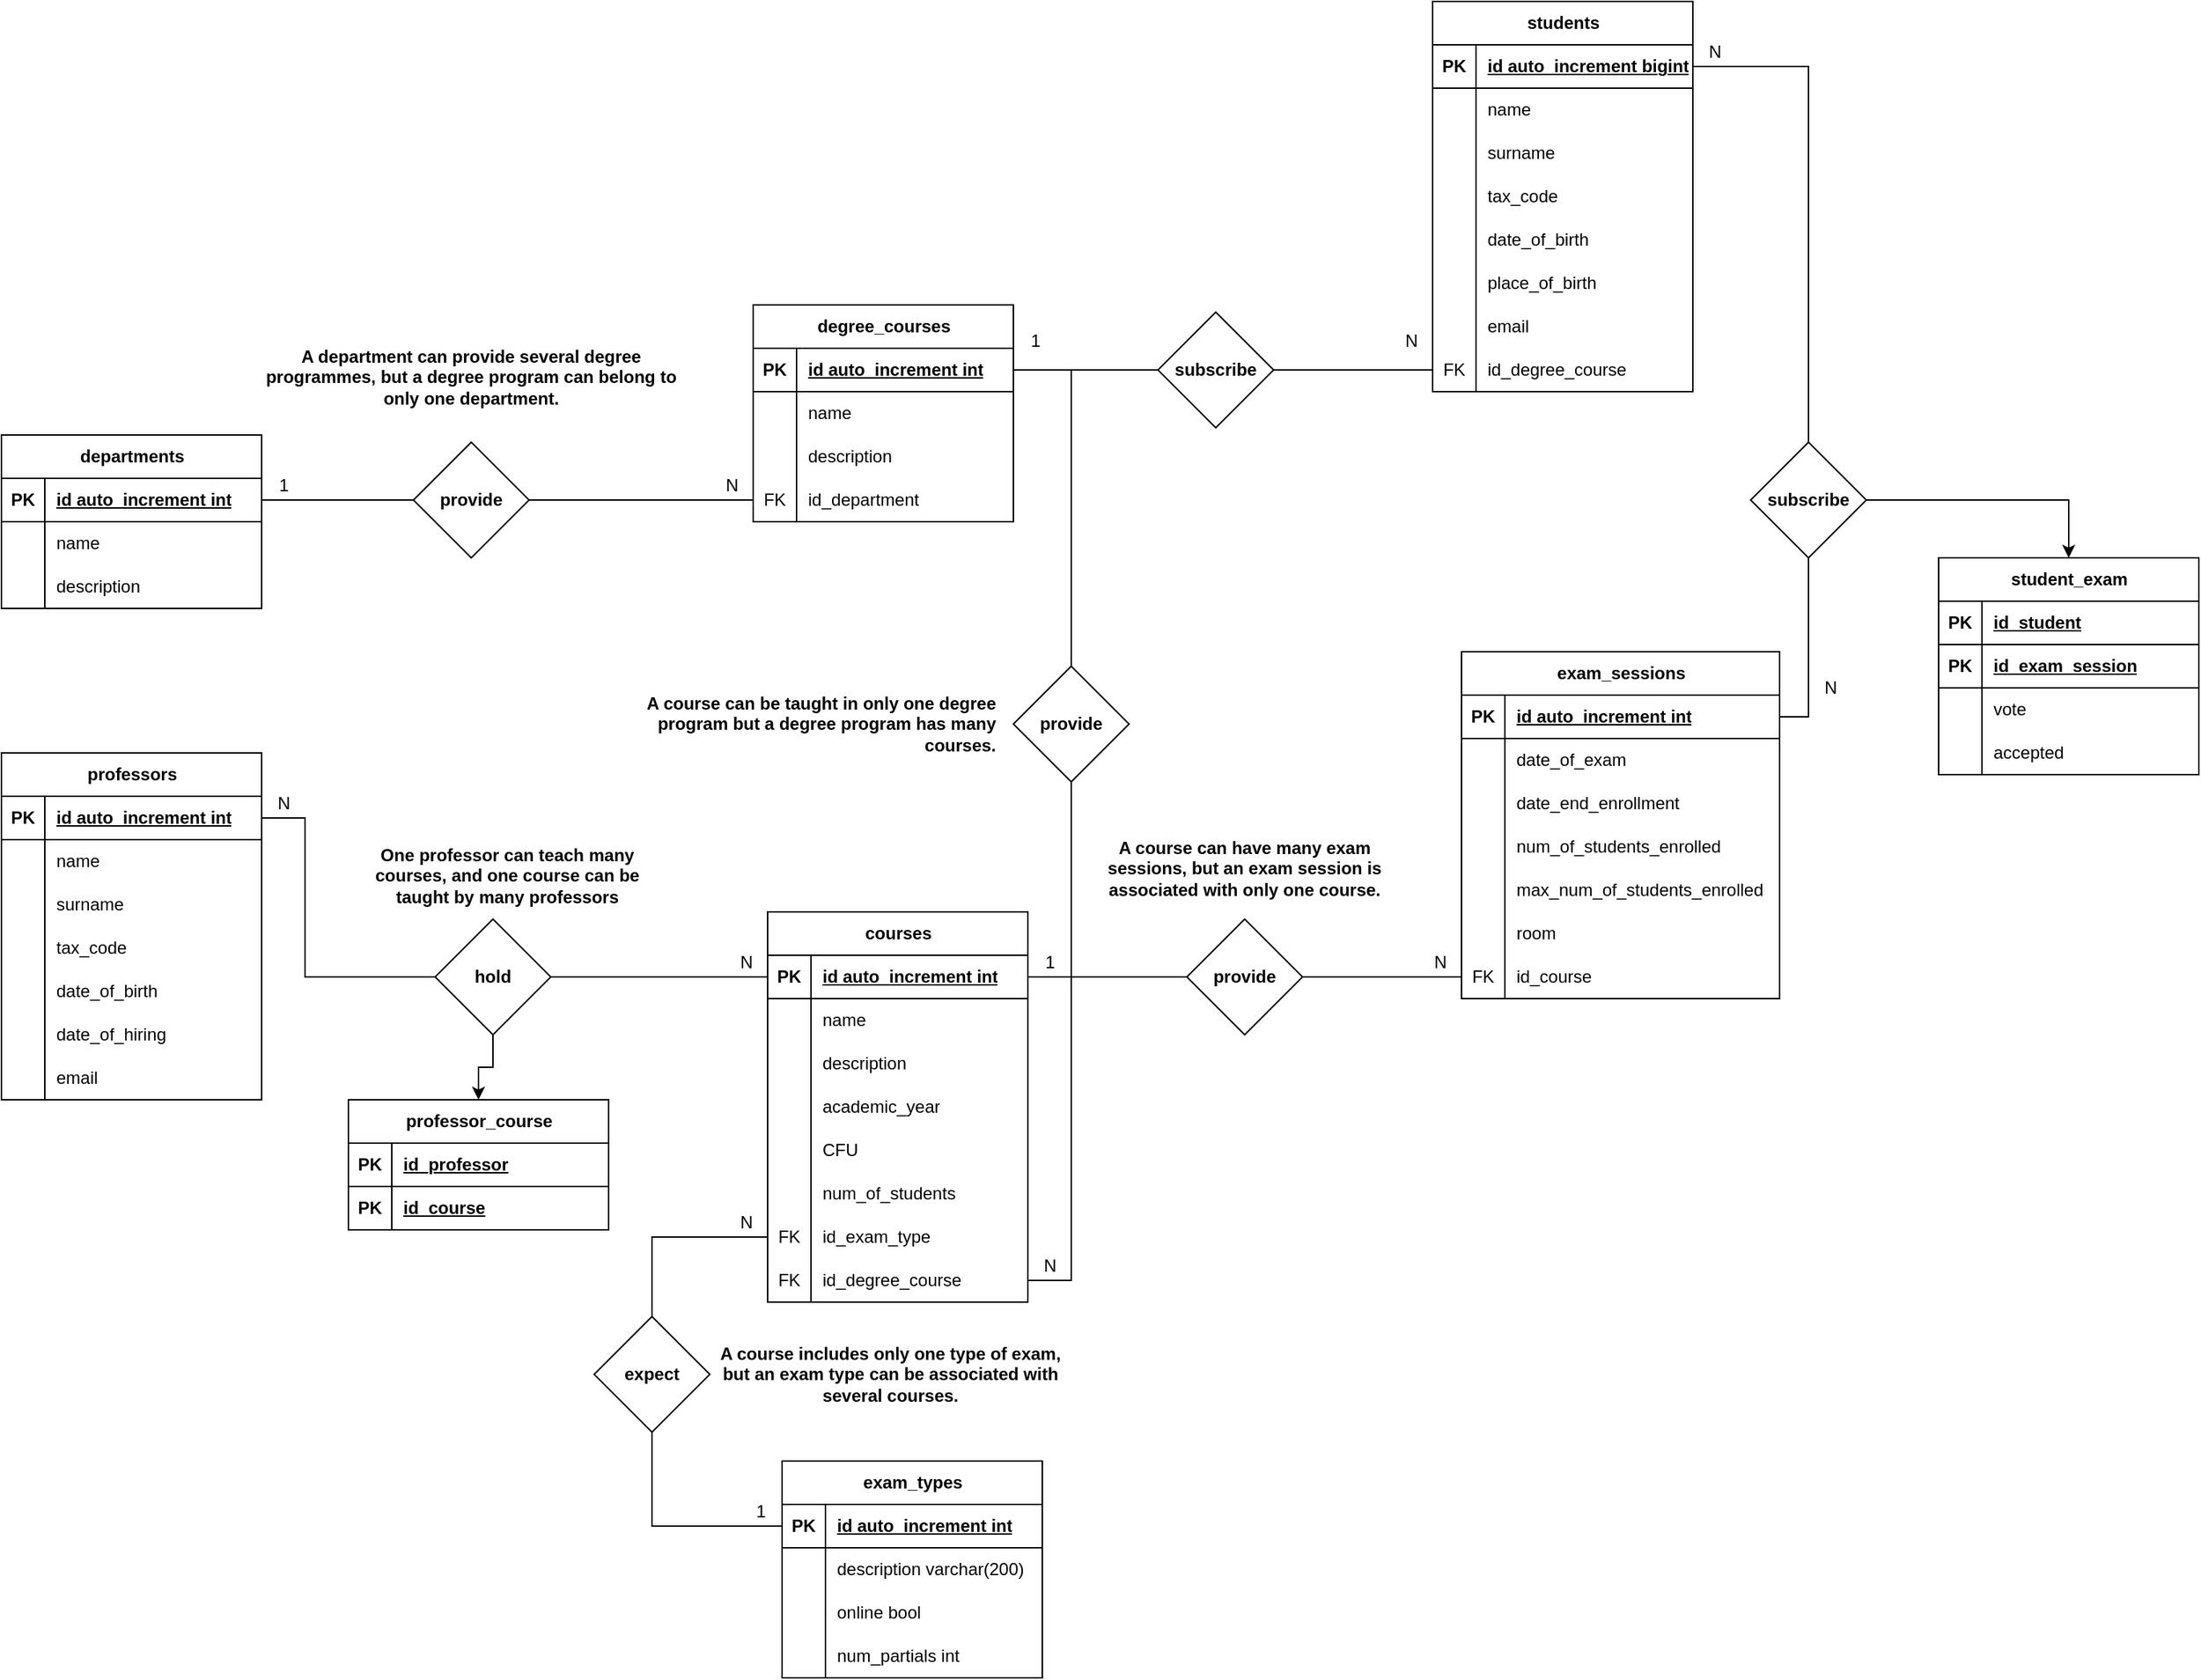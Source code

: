 <mxfile version="21.2.8" type="device">
  <diagram id="R2lEEEUBdFMjLlhIrx00" name="Page-1">
    <mxGraphModel dx="1493" dy="1963" grid="1" gridSize="10" guides="1" tooltips="1" connect="1" arrows="1" fold="1" page="1" pageScale="1" pageWidth="850" pageHeight="1100" math="0" shadow="0" extFonts="Permanent Marker^https://fonts.googleapis.com/css?family=Permanent+Marker">
      <root>
        <mxCell id="0" />
        <mxCell id="1" parent="0" />
        <mxCell id="9bL6swH94XsE8dJ1jOy0-61" value="" style="rounded=0;orthogonalLoop=1;jettySize=auto;html=1;endArrow=none;endFill=0;exitX=1;exitY=0.5;exitDx=0;exitDy=0;" edge="1" parent="1" source="9bL6swH94XsE8dJ1jOy0-27" target="9bL6swH94XsE8dJ1jOy0-60">
          <mxGeometry relative="1" as="geometry" />
        </mxCell>
        <mxCell id="9bL6swH94XsE8dJ1jOy0-26" value="departments" style="shape=table;startSize=30;container=1;collapsible=1;childLayout=tableLayout;fixedRows=1;rowLines=0;fontStyle=1;align=center;resizeLast=1;html=1;" vertex="1" parent="1">
          <mxGeometry x="60" y="140" width="180" height="120" as="geometry" />
        </mxCell>
        <mxCell id="9bL6swH94XsE8dJ1jOy0-27" value="" style="shape=tableRow;horizontal=0;startSize=0;swimlaneHead=0;swimlaneBody=0;fillColor=none;collapsible=0;dropTarget=0;points=[[0,0.5],[1,0.5]];portConstraint=eastwest;top=0;left=0;right=0;bottom=1;" vertex="1" parent="9bL6swH94XsE8dJ1jOy0-26">
          <mxGeometry y="30" width="180" height="30" as="geometry" />
        </mxCell>
        <mxCell id="9bL6swH94XsE8dJ1jOy0-28" value="PK" style="shape=partialRectangle;connectable=0;fillColor=none;top=0;left=0;bottom=0;right=0;fontStyle=1;overflow=hidden;whiteSpace=wrap;html=1;" vertex="1" parent="9bL6swH94XsE8dJ1jOy0-27">
          <mxGeometry width="30" height="30" as="geometry">
            <mxRectangle width="30" height="30" as="alternateBounds" />
          </mxGeometry>
        </mxCell>
        <mxCell id="9bL6swH94XsE8dJ1jOy0-29" value="id auto_increment int" style="shape=partialRectangle;connectable=0;fillColor=none;top=0;left=0;bottom=0;right=0;align=left;spacingLeft=6;fontStyle=5;overflow=hidden;whiteSpace=wrap;html=1;" vertex="1" parent="9bL6swH94XsE8dJ1jOy0-27">
          <mxGeometry x="30" width="150" height="30" as="geometry">
            <mxRectangle width="150" height="30" as="alternateBounds" />
          </mxGeometry>
        </mxCell>
        <mxCell id="9bL6swH94XsE8dJ1jOy0-30" value="" style="shape=tableRow;horizontal=0;startSize=0;swimlaneHead=0;swimlaneBody=0;fillColor=none;collapsible=0;dropTarget=0;points=[[0,0.5],[1,0.5]];portConstraint=eastwest;top=0;left=0;right=0;bottom=0;" vertex="1" parent="9bL6swH94XsE8dJ1jOy0-26">
          <mxGeometry y="60" width="180" height="30" as="geometry" />
        </mxCell>
        <mxCell id="9bL6swH94XsE8dJ1jOy0-31" value="" style="shape=partialRectangle;connectable=0;fillColor=none;top=0;left=0;bottom=0;right=0;editable=1;overflow=hidden;whiteSpace=wrap;html=1;" vertex="1" parent="9bL6swH94XsE8dJ1jOy0-30">
          <mxGeometry width="30" height="30" as="geometry">
            <mxRectangle width="30" height="30" as="alternateBounds" />
          </mxGeometry>
        </mxCell>
        <mxCell id="9bL6swH94XsE8dJ1jOy0-32" value="name" style="shape=partialRectangle;connectable=0;fillColor=none;top=0;left=0;bottom=0;right=0;align=left;spacingLeft=6;overflow=hidden;whiteSpace=wrap;html=1;" vertex="1" parent="9bL6swH94XsE8dJ1jOy0-30">
          <mxGeometry x="30" width="150" height="30" as="geometry">
            <mxRectangle width="150" height="30" as="alternateBounds" />
          </mxGeometry>
        </mxCell>
        <mxCell id="9bL6swH94XsE8dJ1jOy0-33" value="" style="shape=tableRow;horizontal=0;startSize=0;swimlaneHead=0;swimlaneBody=0;fillColor=none;collapsible=0;dropTarget=0;points=[[0,0.5],[1,0.5]];portConstraint=eastwest;top=0;left=0;right=0;bottom=0;" vertex="1" parent="9bL6swH94XsE8dJ1jOy0-26">
          <mxGeometry y="90" width="180" height="30" as="geometry" />
        </mxCell>
        <mxCell id="9bL6swH94XsE8dJ1jOy0-34" value="" style="shape=partialRectangle;connectable=0;fillColor=none;top=0;left=0;bottom=0;right=0;editable=1;overflow=hidden;whiteSpace=wrap;html=1;" vertex="1" parent="9bL6swH94XsE8dJ1jOy0-33">
          <mxGeometry width="30" height="30" as="geometry">
            <mxRectangle width="30" height="30" as="alternateBounds" />
          </mxGeometry>
        </mxCell>
        <mxCell id="9bL6swH94XsE8dJ1jOy0-35" value="description" style="shape=partialRectangle;connectable=0;fillColor=none;top=0;left=0;bottom=0;right=0;align=left;spacingLeft=6;overflow=hidden;whiteSpace=wrap;html=1;" vertex="1" parent="9bL6swH94XsE8dJ1jOy0-33">
          <mxGeometry x="30" width="150" height="30" as="geometry">
            <mxRectangle width="150" height="30" as="alternateBounds" />
          </mxGeometry>
        </mxCell>
        <mxCell id="9bL6swH94XsE8dJ1jOy0-47" value="degree_courses" style="shape=table;startSize=30;container=1;collapsible=1;childLayout=tableLayout;fixedRows=1;rowLines=0;fontStyle=1;align=center;resizeLast=1;html=1;" vertex="1" parent="1">
          <mxGeometry x="580" y="50" width="180" height="150" as="geometry" />
        </mxCell>
        <mxCell id="9bL6swH94XsE8dJ1jOy0-48" value="" style="shape=tableRow;horizontal=0;startSize=0;swimlaneHead=0;swimlaneBody=0;fillColor=none;collapsible=0;dropTarget=0;points=[[0,0.5],[1,0.5]];portConstraint=eastwest;top=0;left=0;right=0;bottom=1;" vertex="1" parent="9bL6swH94XsE8dJ1jOy0-47">
          <mxGeometry y="30" width="180" height="30" as="geometry" />
        </mxCell>
        <mxCell id="9bL6swH94XsE8dJ1jOy0-49" value="PK" style="shape=partialRectangle;connectable=0;fillColor=none;top=0;left=0;bottom=0;right=0;fontStyle=1;overflow=hidden;whiteSpace=wrap;html=1;" vertex="1" parent="9bL6swH94XsE8dJ1jOy0-48">
          <mxGeometry width="30" height="30" as="geometry">
            <mxRectangle width="30" height="30" as="alternateBounds" />
          </mxGeometry>
        </mxCell>
        <mxCell id="9bL6swH94XsE8dJ1jOy0-50" value="id auto_increment int" style="shape=partialRectangle;connectable=0;fillColor=none;top=0;left=0;bottom=0;right=0;align=left;spacingLeft=6;fontStyle=5;overflow=hidden;whiteSpace=wrap;html=1;" vertex="1" parent="9bL6swH94XsE8dJ1jOy0-48">
          <mxGeometry x="30" width="150" height="30" as="geometry">
            <mxRectangle width="150" height="30" as="alternateBounds" />
          </mxGeometry>
        </mxCell>
        <mxCell id="9bL6swH94XsE8dJ1jOy0-51" value="" style="shape=tableRow;horizontal=0;startSize=0;swimlaneHead=0;swimlaneBody=0;fillColor=none;collapsible=0;dropTarget=0;points=[[0,0.5],[1,0.5]];portConstraint=eastwest;top=0;left=0;right=0;bottom=0;" vertex="1" parent="9bL6swH94XsE8dJ1jOy0-47">
          <mxGeometry y="60" width="180" height="30" as="geometry" />
        </mxCell>
        <mxCell id="9bL6swH94XsE8dJ1jOy0-52" value="" style="shape=partialRectangle;connectable=0;fillColor=none;top=0;left=0;bottom=0;right=0;editable=1;overflow=hidden;whiteSpace=wrap;html=1;" vertex="1" parent="9bL6swH94XsE8dJ1jOy0-51">
          <mxGeometry width="30" height="30" as="geometry">
            <mxRectangle width="30" height="30" as="alternateBounds" />
          </mxGeometry>
        </mxCell>
        <mxCell id="9bL6swH94XsE8dJ1jOy0-53" value="name" style="shape=partialRectangle;connectable=0;fillColor=none;top=0;left=0;bottom=0;right=0;align=left;spacingLeft=6;overflow=hidden;whiteSpace=wrap;html=1;" vertex="1" parent="9bL6swH94XsE8dJ1jOy0-51">
          <mxGeometry x="30" width="150" height="30" as="geometry">
            <mxRectangle width="150" height="30" as="alternateBounds" />
          </mxGeometry>
        </mxCell>
        <mxCell id="9bL6swH94XsE8dJ1jOy0-54" value="" style="shape=tableRow;horizontal=0;startSize=0;swimlaneHead=0;swimlaneBody=0;fillColor=none;collapsible=0;dropTarget=0;points=[[0,0.5],[1,0.5]];portConstraint=eastwest;top=0;left=0;right=0;bottom=0;" vertex="1" parent="9bL6swH94XsE8dJ1jOy0-47">
          <mxGeometry y="90" width="180" height="30" as="geometry" />
        </mxCell>
        <mxCell id="9bL6swH94XsE8dJ1jOy0-55" value="" style="shape=partialRectangle;connectable=0;fillColor=none;top=0;left=0;bottom=0;right=0;editable=1;overflow=hidden;whiteSpace=wrap;html=1;" vertex="1" parent="9bL6swH94XsE8dJ1jOy0-54">
          <mxGeometry width="30" height="30" as="geometry">
            <mxRectangle width="30" height="30" as="alternateBounds" />
          </mxGeometry>
        </mxCell>
        <mxCell id="9bL6swH94XsE8dJ1jOy0-56" value="description" style="shape=partialRectangle;connectable=0;fillColor=none;top=0;left=0;bottom=0;right=0;align=left;spacingLeft=6;overflow=hidden;whiteSpace=wrap;html=1;" vertex="1" parent="9bL6swH94XsE8dJ1jOy0-54">
          <mxGeometry x="30" width="150" height="30" as="geometry">
            <mxRectangle width="150" height="30" as="alternateBounds" />
          </mxGeometry>
        </mxCell>
        <mxCell id="9bL6swH94XsE8dJ1jOy0-63" value="" style="shape=tableRow;horizontal=0;startSize=0;swimlaneHead=0;swimlaneBody=0;fillColor=none;collapsible=0;dropTarget=0;points=[[0,0.5],[1,0.5]];portConstraint=eastwest;top=0;left=0;right=0;bottom=0;" vertex="1" parent="9bL6swH94XsE8dJ1jOy0-47">
          <mxGeometry y="120" width="180" height="30" as="geometry" />
        </mxCell>
        <mxCell id="9bL6swH94XsE8dJ1jOy0-64" value="FK" style="shape=partialRectangle;connectable=0;fillColor=none;top=0;left=0;bottom=0;right=0;editable=1;overflow=hidden;whiteSpace=wrap;html=1;" vertex="1" parent="9bL6swH94XsE8dJ1jOy0-63">
          <mxGeometry width="30" height="30" as="geometry">
            <mxRectangle width="30" height="30" as="alternateBounds" />
          </mxGeometry>
        </mxCell>
        <mxCell id="9bL6swH94XsE8dJ1jOy0-65" value="id_department" style="shape=partialRectangle;connectable=0;fillColor=none;top=0;left=0;bottom=0;right=0;align=left;spacingLeft=6;overflow=hidden;whiteSpace=wrap;html=1;" vertex="1" parent="9bL6swH94XsE8dJ1jOy0-63">
          <mxGeometry x="30" width="150" height="30" as="geometry">
            <mxRectangle width="150" height="30" as="alternateBounds" />
          </mxGeometry>
        </mxCell>
        <mxCell id="9bL6swH94XsE8dJ1jOy0-62" style="rounded=0;orthogonalLoop=1;jettySize=auto;html=1;entryX=0;entryY=0.5;entryDx=0;entryDy=0;endArrow=none;endFill=0;exitX=1;exitY=0.5;exitDx=0;exitDy=0;" edge="1" parent="1" source="9bL6swH94XsE8dJ1jOy0-60" target="9bL6swH94XsE8dJ1jOy0-63">
          <mxGeometry relative="1" as="geometry">
            <mxPoint x="425" y="180" as="sourcePoint" />
          </mxGeometry>
        </mxCell>
        <mxCell id="9bL6swH94XsE8dJ1jOy0-60" value="provide" style="rhombus;whiteSpace=wrap;html=1;startSize=30;fontStyle=1;" vertex="1" parent="1">
          <mxGeometry x="345" y="145" width="80" height="80" as="geometry" />
        </mxCell>
        <mxCell id="9bL6swH94XsE8dJ1jOy0-66" value="1" style="text;html=1;align=center;verticalAlign=middle;resizable=0;points=[];autosize=1;strokeColor=none;fillColor=none;" vertex="1" parent="1">
          <mxGeometry x="240" y="160" width="30" height="30" as="geometry" />
        </mxCell>
        <mxCell id="9bL6swH94XsE8dJ1jOy0-67" value="N" style="text;html=1;align=center;verticalAlign=middle;resizable=0;points=[];autosize=1;strokeColor=none;fillColor=none;" vertex="1" parent="1">
          <mxGeometry x="550" y="160" width="30" height="30" as="geometry" />
        </mxCell>
        <mxCell id="9bL6swH94XsE8dJ1jOy0-68" value="courses" style="shape=table;startSize=30;container=1;collapsible=1;childLayout=tableLayout;fixedRows=1;rowLines=0;fontStyle=1;align=center;resizeLast=1;html=1;" vertex="1" parent="1">
          <mxGeometry x="590" y="470" width="180" height="270" as="geometry" />
        </mxCell>
        <mxCell id="9bL6swH94XsE8dJ1jOy0-69" value="" style="shape=tableRow;horizontal=0;startSize=0;swimlaneHead=0;swimlaneBody=0;fillColor=none;collapsible=0;dropTarget=0;points=[[0,0.5],[1,0.5]];portConstraint=eastwest;top=0;left=0;right=0;bottom=1;" vertex="1" parent="9bL6swH94XsE8dJ1jOy0-68">
          <mxGeometry y="30" width="180" height="30" as="geometry" />
        </mxCell>
        <mxCell id="9bL6swH94XsE8dJ1jOy0-70" value="PK" style="shape=partialRectangle;connectable=0;fillColor=none;top=0;left=0;bottom=0;right=0;fontStyle=1;overflow=hidden;whiteSpace=wrap;html=1;" vertex="1" parent="9bL6swH94XsE8dJ1jOy0-69">
          <mxGeometry width="30" height="30" as="geometry">
            <mxRectangle width="30" height="30" as="alternateBounds" />
          </mxGeometry>
        </mxCell>
        <mxCell id="9bL6swH94XsE8dJ1jOy0-71" value="id auto_increment int" style="shape=partialRectangle;connectable=0;fillColor=none;top=0;left=0;bottom=0;right=0;align=left;spacingLeft=6;fontStyle=5;overflow=hidden;whiteSpace=wrap;html=1;" vertex="1" parent="9bL6swH94XsE8dJ1jOy0-69">
          <mxGeometry x="30" width="150" height="30" as="geometry">
            <mxRectangle width="150" height="30" as="alternateBounds" />
          </mxGeometry>
        </mxCell>
        <mxCell id="9bL6swH94XsE8dJ1jOy0-72" value="" style="shape=tableRow;horizontal=0;startSize=0;swimlaneHead=0;swimlaneBody=0;fillColor=none;collapsible=0;dropTarget=0;points=[[0,0.5],[1,0.5]];portConstraint=eastwest;top=0;left=0;right=0;bottom=0;" vertex="1" parent="9bL6swH94XsE8dJ1jOy0-68">
          <mxGeometry y="60" width="180" height="30" as="geometry" />
        </mxCell>
        <mxCell id="9bL6swH94XsE8dJ1jOy0-73" value="" style="shape=partialRectangle;connectable=0;fillColor=none;top=0;left=0;bottom=0;right=0;editable=1;overflow=hidden;whiteSpace=wrap;html=1;" vertex="1" parent="9bL6swH94XsE8dJ1jOy0-72">
          <mxGeometry width="30" height="30" as="geometry">
            <mxRectangle width="30" height="30" as="alternateBounds" />
          </mxGeometry>
        </mxCell>
        <mxCell id="9bL6swH94XsE8dJ1jOy0-74" value="name" style="shape=partialRectangle;connectable=0;fillColor=none;top=0;left=0;bottom=0;right=0;align=left;spacingLeft=6;overflow=hidden;whiteSpace=wrap;html=1;" vertex="1" parent="9bL6swH94XsE8dJ1jOy0-72">
          <mxGeometry x="30" width="150" height="30" as="geometry">
            <mxRectangle width="150" height="30" as="alternateBounds" />
          </mxGeometry>
        </mxCell>
        <mxCell id="9bL6swH94XsE8dJ1jOy0-187" value="" style="shape=tableRow;horizontal=0;startSize=0;swimlaneHead=0;swimlaneBody=0;fillColor=none;collapsible=0;dropTarget=0;points=[[0,0.5],[1,0.5]];portConstraint=eastwest;top=0;left=0;right=0;bottom=0;" vertex="1" parent="9bL6swH94XsE8dJ1jOy0-68">
          <mxGeometry y="90" width="180" height="30" as="geometry" />
        </mxCell>
        <mxCell id="9bL6swH94XsE8dJ1jOy0-188" value="" style="shape=partialRectangle;connectable=0;fillColor=none;top=0;left=0;bottom=0;right=0;editable=1;overflow=hidden;whiteSpace=wrap;html=1;" vertex="1" parent="9bL6swH94XsE8dJ1jOy0-187">
          <mxGeometry width="30" height="30" as="geometry">
            <mxRectangle width="30" height="30" as="alternateBounds" />
          </mxGeometry>
        </mxCell>
        <mxCell id="9bL6swH94XsE8dJ1jOy0-189" value="description" style="shape=partialRectangle;connectable=0;fillColor=none;top=0;left=0;bottom=0;right=0;align=left;spacingLeft=6;overflow=hidden;whiteSpace=wrap;html=1;" vertex="1" parent="9bL6swH94XsE8dJ1jOy0-187">
          <mxGeometry x="30" width="150" height="30" as="geometry">
            <mxRectangle width="150" height="30" as="alternateBounds" />
          </mxGeometry>
        </mxCell>
        <mxCell id="9bL6swH94XsE8dJ1jOy0-75" value="" style="shape=tableRow;horizontal=0;startSize=0;swimlaneHead=0;swimlaneBody=0;fillColor=none;collapsible=0;dropTarget=0;points=[[0,0.5],[1,0.5]];portConstraint=eastwest;top=0;left=0;right=0;bottom=0;" vertex="1" parent="9bL6swH94XsE8dJ1jOy0-68">
          <mxGeometry y="120" width="180" height="30" as="geometry" />
        </mxCell>
        <mxCell id="9bL6swH94XsE8dJ1jOy0-76" value="" style="shape=partialRectangle;connectable=0;fillColor=none;top=0;left=0;bottom=0;right=0;editable=1;overflow=hidden;whiteSpace=wrap;html=1;" vertex="1" parent="9bL6swH94XsE8dJ1jOy0-75">
          <mxGeometry width="30" height="30" as="geometry">
            <mxRectangle width="30" height="30" as="alternateBounds" />
          </mxGeometry>
        </mxCell>
        <mxCell id="9bL6swH94XsE8dJ1jOy0-77" value="academic_year" style="shape=partialRectangle;connectable=0;fillColor=none;top=0;left=0;bottom=0;right=0;align=left;spacingLeft=6;overflow=hidden;whiteSpace=wrap;html=1;" vertex="1" parent="9bL6swH94XsE8dJ1jOy0-75">
          <mxGeometry x="30" width="150" height="30" as="geometry">
            <mxRectangle width="150" height="30" as="alternateBounds" />
          </mxGeometry>
        </mxCell>
        <mxCell id="9bL6swH94XsE8dJ1jOy0-78" value="" style="shape=tableRow;horizontal=0;startSize=0;swimlaneHead=0;swimlaneBody=0;fillColor=none;collapsible=0;dropTarget=0;points=[[0,0.5],[1,0.5]];portConstraint=eastwest;top=0;left=0;right=0;bottom=0;" vertex="1" parent="9bL6swH94XsE8dJ1jOy0-68">
          <mxGeometry y="150" width="180" height="30" as="geometry" />
        </mxCell>
        <mxCell id="9bL6swH94XsE8dJ1jOy0-79" value="" style="shape=partialRectangle;connectable=0;fillColor=none;top=0;left=0;bottom=0;right=0;editable=1;overflow=hidden;whiteSpace=wrap;html=1;" vertex="1" parent="9bL6swH94XsE8dJ1jOy0-78">
          <mxGeometry width="30" height="30" as="geometry">
            <mxRectangle width="30" height="30" as="alternateBounds" />
          </mxGeometry>
        </mxCell>
        <mxCell id="9bL6swH94XsE8dJ1jOy0-80" value="CFU" style="shape=partialRectangle;connectable=0;fillColor=none;top=0;left=0;bottom=0;right=0;align=left;spacingLeft=6;overflow=hidden;whiteSpace=wrap;html=1;" vertex="1" parent="9bL6swH94XsE8dJ1jOy0-78">
          <mxGeometry x="30" width="150" height="30" as="geometry">
            <mxRectangle width="150" height="30" as="alternateBounds" />
          </mxGeometry>
        </mxCell>
        <mxCell id="9bL6swH94XsE8dJ1jOy0-190" value="" style="shape=tableRow;horizontal=0;startSize=0;swimlaneHead=0;swimlaneBody=0;fillColor=none;collapsible=0;dropTarget=0;points=[[0,0.5],[1,0.5]];portConstraint=eastwest;top=0;left=0;right=0;bottom=0;" vertex="1" parent="9bL6swH94XsE8dJ1jOy0-68">
          <mxGeometry y="180" width="180" height="30" as="geometry" />
        </mxCell>
        <mxCell id="9bL6swH94XsE8dJ1jOy0-191" value="" style="shape=partialRectangle;connectable=0;fillColor=none;top=0;left=0;bottom=0;right=0;editable=1;overflow=hidden;whiteSpace=wrap;html=1;" vertex="1" parent="9bL6swH94XsE8dJ1jOy0-190">
          <mxGeometry width="30" height="30" as="geometry">
            <mxRectangle width="30" height="30" as="alternateBounds" />
          </mxGeometry>
        </mxCell>
        <mxCell id="9bL6swH94XsE8dJ1jOy0-192" value="num_of_students" style="shape=partialRectangle;connectable=0;fillColor=none;top=0;left=0;bottom=0;right=0;align=left;spacingLeft=6;overflow=hidden;whiteSpace=wrap;html=1;" vertex="1" parent="9bL6swH94XsE8dJ1jOy0-190">
          <mxGeometry x="30" width="150" height="30" as="geometry">
            <mxRectangle width="150" height="30" as="alternateBounds" />
          </mxGeometry>
        </mxCell>
        <mxCell id="9bL6swH94XsE8dJ1jOy0-84" value="" style="shape=tableRow;horizontal=0;startSize=0;swimlaneHead=0;swimlaneBody=0;fillColor=none;collapsible=0;dropTarget=0;points=[[0,0.5],[1,0.5]];portConstraint=eastwest;top=0;left=0;right=0;bottom=0;" vertex="1" parent="9bL6swH94XsE8dJ1jOy0-68">
          <mxGeometry y="210" width="180" height="30" as="geometry" />
        </mxCell>
        <mxCell id="9bL6swH94XsE8dJ1jOy0-85" value="FK" style="shape=partialRectangle;connectable=0;fillColor=none;top=0;left=0;bottom=0;right=0;editable=1;overflow=hidden;whiteSpace=wrap;html=1;" vertex="1" parent="9bL6swH94XsE8dJ1jOy0-84">
          <mxGeometry width="30" height="30" as="geometry">
            <mxRectangle width="30" height="30" as="alternateBounds" />
          </mxGeometry>
        </mxCell>
        <mxCell id="9bL6swH94XsE8dJ1jOy0-86" value="id_exam_type" style="shape=partialRectangle;connectable=0;fillColor=none;top=0;left=0;bottom=0;right=0;align=left;spacingLeft=6;overflow=hidden;whiteSpace=wrap;html=1;" vertex="1" parent="9bL6swH94XsE8dJ1jOy0-84">
          <mxGeometry x="30" width="150" height="30" as="geometry">
            <mxRectangle width="150" height="30" as="alternateBounds" />
          </mxGeometry>
        </mxCell>
        <mxCell id="9bL6swH94XsE8dJ1jOy0-133" value="" style="shape=tableRow;horizontal=0;startSize=0;swimlaneHead=0;swimlaneBody=0;fillColor=none;collapsible=0;dropTarget=0;points=[[0,0.5],[1,0.5]];portConstraint=eastwest;top=0;left=0;right=0;bottom=0;" vertex="1" parent="9bL6swH94XsE8dJ1jOy0-68">
          <mxGeometry y="240" width="180" height="30" as="geometry" />
        </mxCell>
        <mxCell id="9bL6swH94XsE8dJ1jOy0-134" value="FK" style="shape=partialRectangle;connectable=0;fillColor=none;top=0;left=0;bottom=0;right=0;editable=1;overflow=hidden;whiteSpace=wrap;html=1;" vertex="1" parent="9bL6swH94XsE8dJ1jOy0-133">
          <mxGeometry width="30" height="30" as="geometry">
            <mxRectangle width="30" height="30" as="alternateBounds" />
          </mxGeometry>
        </mxCell>
        <mxCell id="9bL6swH94XsE8dJ1jOy0-135" value="id_degree_course" style="shape=partialRectangle;connectable=0;fillColor=none;top=0;left=0;bottom=0;right=0;align=left;spacingLeft=6;overflow=hidden;whiteSpace=wrap;html=1;" vertex="1" parent="9bL6swH94XsE8dJ1jOy0-133">
          <mxGeometry x="30" width="150" height="30" as="geometry">
            <mxRectangle width="150" height="30" as="alternateBounds" />
          </mxGeometry>
        </mxCell>
        <mxCell id="9bL6swH94XsE8dJ1jOy0-87" value="exam_types" style="shape=table;startSize=30;container=1;collapsible=1;childLayout=tableLayout;fixedRows=1;rowLines=0;fontStyle=1;align=center;resizeLast=1;html=1;" vertex="1" parent="1">
          <mxGeometry x="600" y="850" width="180" height="150" as="geometry" />
        </mxCell>
        <mxCell id="9bL6swH94XsE8dJ1jOy0-88" value="" style="shape=tableRow;horizontal=0;startSize=0;swimlaneHead=0;swimlaneBody=0;fillColor=none;collapsible=0;dropTarget=0;points=[[0,0.5],[1,0.5]];portConstraint=eastwest;top=0;left=0;right=0;bottom=1;" vertex="1" parent="9bL6swH94XsE8dJ1jOy0-87">
          <mxGeometry y="30" width="180" height="30" as="geometry" />
        </mxCell>
        <mxCell id="9bL6swH94XsE8dJ1jOy0-89" value="PK" style="shape=partialRectangle;connectable=0;fillColor=none;top=0;left=0;bottom=0;right=0;fontStyle=1;overflow=hidden;whiteSpace=wrap;html=1;" vertex="1" parent="9bL6swH94XsE8dJ1jOy0-88">
          <mxGeometry width="30" height="30" as="geometry">
            <mxRectangle width="30" height="30" as="alternateBounds" />
          </mxGeometry>
        </mxCell>
        <mxCell id="9bL6swH94XsE8dJ1jOy0-90" value="id auto_increment int" style="shape=partialRectangle;connectable=0;fillColor=none;top=0;left=0;bottom=0;right=0;align=left;spacingLeft=6;fontStyle=5;overflow=hidden;whiteSpace=wrap;html=1;" vertex="1" parent="9bL6swH94XsE8dJ1jOy0-88">
          <mxGeometry x="30" width="150" height="30" as="geometry">
            <mxRectangle width="150" height="30" as="alternateBounds" />
          </mxGeometry>
        </mxCell>
        <mxCell id="9bL6swH94XsE8dJ1jOy0-91" value="" style="shape=tableRow;horizontal=0;startSize=0;swimlaneHead=0;swimlaneBody=0;fillColor=none;collapsible=0;dropTarget=0;points=[[0,0.5],[1,0.5]];portConstraint=eastwest;top=0;left=0;right=0;bottom=0;" vertex="1" parent="9bL6swH94XsE8dJ1jOy0-87">
          <mxGeometry y="60" width="180" height="30" as="geometry" />
        </mxCell>
        <mxCell id="9bL6swH94XsE8dJ1jOy0-92" value="" style="shape=partialRectangle;connectable=0;fillColor=none;top=0;left=0;bottom=0;right=0;editable=1;overflow=hidden;whiteSpace=wrap;html=1;" vertex="1" parent="9bL6swH94XsE8dJ1jOy0-91">
          <mxGeometry width="30" height="30" as="geometry">
            <mxRectangle width="30" height="30" as="alternateBounds" />
          </mxGeometry>
        </mxCell>
        <mxCell id="9bL6swH94XsE8dJ1jOy0-93" value="description varchar(200)" style="shape=partialRectangle;connectable=0;fillColor=none;top=0;left=0;bottom=0;right=0;align=left;spacingLeft=6;overflow=hidden;whiteSpace=wrap;html=1;" vertex="1" parent="9bL6swH94XsE8dJ1jOy0-91">
          <mxGeometry x="30" width="150" height="30" as="geometry">
            <mxRectangle width="150" height="30" as="alternateBounds" />
          </mxGeometry>
        </mxCell>
        <mxCell id="9bL6swH94XsE8dJ1jOy0-94" value="" style="shape=tableRow;horizontal=0;startSize=0;swimlaneHead=0;swimlaneBody=0;fillColor=none;collapsible=0;dropTarget=0;points=[[0,0.5],[1,0.5]];portConstraint=eastwest;top=0;left=0;right=0;bottom=0;" vertex="1" parent="9bL6swH94XsE8dJ1jOy0-87">
          <mxGeometry y="90" width="180" height="30" as="geometry" />
        </mxCell>
        <mxCell id="9bL6swH94XsE8dJ1jOy0-95" value="" style="shape=partialRectangle;connectable=0;fillColor=none;top=0;left=0;bottom=0;right=0;editable=1;overflow=hidden;whiteSpace=wrap;html=1;" vertex="1" parent="9bL6swH94XsE8dJ1jOy0-94">
          <mxGeometry width="30" height="30" as="geometry">
            <mxRectangle width="30" height="30" as="alternateBounds" />
          </mxGeometry>
        </mxCell>
        <mxCell id="9bL6swH94XsE8dJ1jOy0-96" value="online bool" style="shape=partialRectangle;connectable=0;fillColor=none;top=0;left=0;bottom=0;right=0;align=left;spacingLeft=6;overflow=hidden;whiteSpace=wrap;html=1;" vertex="1" parent="9bL6swH94XsE8dJ1jOy0-94">
          <mxGeometry x="30" width="150" height="30" as="geometry">
            <mxRectangle width="150" height="30" as="alternateBounds" />
          </mxGeometry>
        </mxCell>
        <mxCell id="9bL6swH94XsE8dJ1jOy0-100" value="" style="shape=tableRow;horizontal=0;startSize=0;swimlaneHead=0;swimlaneBody=0;fillColor=none;collapsible=0;dropTarget=0;points=[[0,0.5],[1,0.5]];portConstraint=eastwest;top=0;left=0;right=0;bottom=0;" vertex="1" parent="9bL6swH94XsE8dJ1jOy0-87">
          <mxGeometry y="120" width="180" height="30" as="geometry" />
        </mxCell>
        <mxCell id="9bL6swH94XsE8dJ1jOy0-101" value="" style="shape=partialRectangle;connectable=0;fillColor=none;top=0;left=0;bottom=0;right=0;editable=1;overflow=hidden;whiteSpace=wrap;html=1;" vertex="1" parent="9bL6swH94XsE8dJ1jOy0-100">
          <mxGeometry width="30" height="30" as="geometry">
            <mxRectangle width="30" height="30" as="alternateBounds" />
          </mxGeometry>
        </mxCell>
        <mxCell id="9bL6swH94XsE8dJ1jOy0-102" value="num_partials int" style="shape=partialRectangle;connectable=0;fillColor=none;top=0;left=0;bottom=0;right=0;align=left;spacingLeft=6;overflow=hidden;whiteSpace=wrap;html=1;" vertex="1" parent="9bL6swH94XsE8dJ1jOy0-100">
          <mxGeometry x="30" width="150" height="30" as="geometry">
            <mxRectangle width="150" height="30" as="alternateBounds" />
          </mxGeometry>
        </mxCell>
        <mxCell id="9bL6swH94XsE8dJ1jOy0-103" value="expect" style="rhombus;whiteSpace=wrap;html=1;startSize=30;fontStyle=1;" vertex="1" parent="1">
          <mxGeometry x="470" y="750" width="80" height="80" as="geometry" />
        </mxCell>
        <mxCell id="9bL6swH94XsE8dJ1jOy0-105" style="rounded=0;orthogonalLoop=1;jettySize=auto;html=1;entryX=0;entryY=0.5;entryDx=0;entryDy=0;endArrow=none;endFill=0;exitX=0.5;exitY=1;exitDx=0;exitDy=0;" edge="1" parent="1" source="9bL6swH94XsE8dJ1jOy0-103" target="9bL6swH94XsE8dJ1jOy0-88">
          <mxGeometry relative="1" as="geometry">
            <mxPoint x="485" y="270" as="sourcePoint" />
            <mxPoint x="640" y="275" as="targetPoint" />
            <Array as="points">
              <mxPoint x="510" y="880" />
              <mxPoint x="510" y="895" />
              <mxPoint x="560" y="895" />
            </Array>
          </mxGeometry>
        </mxCell>
        <mxCell id="9bL6swH94XsE8dJ1jOy0-106" value="" style="rounded=0;orthogonalLoop=1;jettySize=auto;html=1;endArrow=none;endFill=0;exitX=0.5;exitY=0;exitDx=0;exitDy=0;entryX=0;entryY=0.5;entryDx=0;entryDy=0;" edge="1" parent="1" source="9bL6swH94XsE8dJ1jOy0-103" target="9bL6swH94XsE8dJ1jOy0-84">
          <mxGeometry relative="1" as="geometry">
            <mxPoint x="300" y="265" as="sourcePoint" />
            <mxPoint x="406" y="269" as="targetPoint" />
            <Array as="points">
              <mxPoint x="510" y="695" />
            </Array>
          </mxGeometry>
        </mxCell>
        <mxCell id="9bL6swH94XsE8dJ1jOy0-107" value="N" style="text;html=1;align=center;verticalAlign=middle;resizable=0;points=[];autosize=1;strokeColor=none;fillColor=none;" vertex="1" parent="1">
          <mxGeometry x="560" y="670" width="30" height="30" as="geometry" />
        </mxCell>
        <mxCell id="9bL6swH94XsE8dJ1jOy0-108" value="1" style="text;html=1;align=center;verticalAlign=middle;resizable=0;points=[];autosize=1;strokeColor=none;fillColor=none;" vertex="1" parent="1">
          <mxGeometry x="570" y="870" width="30" height="30" as="geometry" />
        </mxCell>
        <mxCell id="9bL6swH94XsE8dJ1jOy0-111" value="provide" style="rhombus;whiteSpace=wrap;html=1;startSize=30;fontStyle=1;" vertex="1" parent="1">
          <mxGeometry x="760" y="300" width="80" height="80" as="geometry" />
        </mxCell>
        <mxCell id="9bL6swH94XsE8dJ1jOy0-112" value="" style="rounded=0;orthogonalLoop=1;jettySize=auto;html=1;endArrow=none;endFill=0;exitX=0.5;exitY=0;exitDx=0;exitDy=0;entryX=1;entryY=0.5;entryDx=0;entryDy=0;" edge="1" parent="1" source="9bL6swH94XsE8dJ1jOy0-111" target="9bL6swH94XsE8dJ1jOy0-48">
          <mxGeometry relative="1" as="geometry">
            <mxPoint x="250" y="185" as="sourcePoint" />
            <mxPoint x="356" y="189" as="targetPoint" />
            <Array as="points">
              <mxPoint x="800" y="220" />
              <mxPoint x="800" y="95" />
            </Array>
          </mxGeometry>
        </mxCell>
        <mxCell id="9bL6swH94XsE8dJ1jOy0-113" value="" style="rounded=0;orthogonalLoop=1;jettySize=auto;html=1;endArrow=none;endFill=0;exitX=0.5;exitY=1;exitDx=0;exitDy=0;entryX=1;entryY=0.5;entryDx=0;entryDy=0;" edge="1" parent="1" source="9bL6swH94XsE8dJ1jOy0-111" target="9bL6swH94XsE8dJ1jOy0-133">
          <mxGeometry relative="1" as="geometry">
            <mxPoint x="680" y="330" as="sourcePoint" />
            <mxPoint x="810" y="740" as="targetPoint" />
            <Array as="points">
              <mxPoint x="800" y="480" />
              <mxPoint x="800" y="610" />
              <mxPoint x="800" y="725" />
            </Array>
          </mxGeometry>
        </mxCell>
        <mxCell id="9bL6swH94XsE8dJ1jOy0-114" value="1" style="text;html=1;align=center;verticalAlign=middle;resizable=0;points=[];autosize=1;strokeColor=none;fillColor=none;" vertex="1" parent="1">
          <mxGeometry x="760" y="60" width="30" height="30" as="geometry" />
        </mxCell>
        <mxCell id="9bL6swH94XsE8dJ1jOy0-115" value="N" style="text;html=1;align=center;verticalAlign=middle;resizable=0;points=[];autosize=1;strokeColor=none;fillColor=none;" vertex="1" parent="1">
          <mxGeometry x="770" y="700" width="30" height="30" as="geometry" />
        </mxCell>
        <mxCell id="9bL6swH94XsE8dJ1jOy0-116" value="A department can provide several degree programmes, but a degree program can belong to only one department." style="text;html=1;strokeColor=none;fillColor=none;align=center;verticalAlign=middle;whiteSpace=wrap;rounded=0;fontStyle=1" vertex="1" parent="1">
          <mxGeometry x="235" y="60" width="300" height="80" as="geometry" />
        </mxCell>
        <mxCell id="9bL6swH94XsE8dJ1jOy0-117" value="A course includes only one type of exam, but an exam type can be associated with several courses." style="text;html=1;strokeColor=none;fillColor=none;align=center;verticalAlign=middle;whiteSpace=wrap;rounded=0;fontStyle=1" vertex="1" parent="1">
          <mxGeometry x="550" y="750" width="250" height="80" as="geometry" />
        </mxCell>
        <mxCell id="9bL6swH94XsE8dJ1jOy0-136" value="A course can be taught in only one degree program but a degree program has many courses." style="text;html=1;strokeColor=none;fillColor=none;align=right;verticalAlign=middle;whiteSpace=wrap;rounded=0;fontStyle=1" vertex="1" parent="1">
          <mxGeometry x="500" y="300" width="250" height="80" as="geometry" />
        </mxCell>
        <mxCell id="9bL6swH94XsE8dJ1jOy0-137" value="professors" style="shape=table;startSize=30;container=1;collapsible=1;childLayout=tableLayout;fixedRows=1;rowLines=0;fontStyle=1;align=center;resizeLast=1;html=1;" vertex="1" parent="1">
          <mxGeometry x="60" y="360" width="180" height="240" as="geometry" />
        </mxCell>
        <mxCell id="9bL6swH94XsE8dJ1jOy0-138" value="" style="shape=tableRow;horizontal=0;startSize=0;swimlaneHead=0;swimlaneBody=0;fillColor=none;collapsible=0;dropTarget=0;points=[[0,0.5],[1,0.5]];portConstraint=eastwest;top=0;left=0;right=0;bottom=1;" vertex="1" parent="9bL6swH94XsE8dJ1jOy0-137">
          <mxGeometry y="30" width="180" height="30" as="geometry" />
        </mxCell>
        <mxCell id="9bL6swH94XsE8dJ1jOy0-139" value="PK" style="shape=partialRectangle;connectable=0;fillColor=none;top=0;left=0;bottom=0;right=0;fontStyle=1;overflow=hidden;whiteSpace=wrap;html=1;" vertex="1" parent="9bL6swH94XsE8dJ1jOy0-138">
          <mxGeometry width="30" height="30" as="geometry">
            <mxRectangle width="30" height="30" as="alternateBounds" />
          </mxGeometry>
        </mxCell>
        <mxCell id="9bL6swH94XsE8dJ1jOy0-140" value="id auto_increment int" style="shape=partialRectangle;connectable=0;fillColor=none;top=0;left=0;bottom=0;right=0;align=left;spacingLeft=6;fontStyle=5;overflow=hidden;whiteSpace=wrap;html=1;" vertex="1" parent="9bL6swH94XsE8dJ1jOy0-138">
          <mxGeometry x="30" width="150" height="30" as="geometry">
            <mxRectangle width="150" height="30" as="alternateBounds" />
          </mxGeometry>
        </mxCell>
        <mxCell id="9bL6swH94XsE8dJ1jOy0-141" value="" style="shape=tableRow;horizontal=0;startSize=0;swimlaneHead=0;swimlaneBody=0;fillColor=none;collapsible=0;dropTarget=0;points=[[0,0.5],[1,0.5]];portConstraint=eastwest;top=0;left=0;right=0;bottom=0;" vertex="1" parent="9bL6swH94XsE8dJ1jOy0-137">
          <mxGeometry y="60" width="180" height="30" as="geometry" />
        </mxCell>
        <mxCell id="9bL6swH94XsE8dJ1jOy0-142" value="" style="shape=partialRectangle;connectable=0;fillColor=none;top=0;left=0;bottom=0;right=0;editable=1;overflow=hidden;whiteSpace=wrap;html=1;" vertex="1" parent="9bL6swH94XsE8dJ1jOy0-141">
          <mxGeometry width="30" height="30" as="geometry">
            <mxRectangle width="30" height="30" as="alternateBounds" />
          </mxGeometry>
        </mxCell>
        <mxCell id="9bL6swH94XsE8dJ1jOy0-143" value="name" style="shape=partialRectangle;connectable=0;fillColor=none;top=0;left=0;bottom=0;right=0;align=left;spacingLeft=6;overflow=hidden;whiteSpace=wrap;html=1;" vertex="1" parent="9bL6swH94XsE8dJ1jOy0-141">
          <mxGeometry x="30" width="150" height="30" as="geometry">
            <mxRectangle width="150" height="30" as="alternateBounds" />
          </mxGeometry>
        </mxCell>
        <mxCell id="9bL6swH94XsE8dJ1jOy0-144" value="" style="shape=tableRow;horizontal=0;startSize=0;swimlaneHead=0;swimlaneBody=0;fillColor=none;collapsible=0;dropTarget=0;points=[[0,0.5],[1,0.5]];portConstraint=eastwest;top=0;left=0;right=0;bottom=0;" vertex="1" parent="9bL6swH94XsE8dJ1jOy0-137">
          <mxGeometry y="90" width="180" height="30" as="geometry" />
        </mxCell>
        <mxCell id="9bL6swH94XsE8dJ1jOy0-145" value="" style="shape=partialRectangle;connectable=0;fillColor=none;top=0;left=0;bottom=0;right=0;editable=1;overflow=hidden;whiteSpace=wrap;html=1;" vertex="1" parent="9bL6swH94XsE8dJ1jOy0-144">
          <mxGeometry width="30" height="30" as="geometry">
            <mxRectangle width="30" height="30" as="alternateBounds" />
          </mxGeometry>
        </mxCell>
        <mxCell id="9bL6swH94XsE8dJ1jOy0-146" value="surname" style="shape=partialRectangle;connectable=0;fillColor=none;top=0;left=0;bottom=0;right=0;align=left;spacingLeft=6;overflow=hidden;whiteSpace=wrap;html=1;" vertex="1" parent="9bL6swH94XsE8dJ1jOy0-144">
          <mxGeometry x="30" width="150" height="30" as="geometry">
            <mxRectangle width="150" height="30" as="alternateBounds" />
          </mxGeometry>
        </mxCell>
        <mxCell id="9bL6swH94XsE8dJ1jOy0-153" value="" style="shape=tableRow;horizontal=0;startSize=0;swimlaneHead=0;swimlaneBody=0;fillColor=none;collapsible=0;dropTarget=0;points=[[0,0.5],[1,0.5]];portConstraint=eastwest;top=0;left=0;right=0;bottom=0;" vertex="1" parent="9bL6swH94XsE8dJ1jOy0-137">
          <mxGeometry y="120" width="180" height="30" as="geometry" />
        </mxCell>
        <mxCell id="9bL6swH94XsE8dJ1jOy0-154" value="" style="shape=partialRectangle;connectable=0;fillColor=none;top=0;left=0;bottom=0;right=0;editable=1;overflow=hidden;whiteSpace=wrap;html=1;" vertex="1" parent="9bL6swH94XsE8dJ1jOy0-153">
          <mxGeometry width="30" height="30" as="geometry">
            <mxRectangle width="30" height="30" as="alternateBounds" />
          </mxGeometry>
        </mxCell>
        <mxCell id="9bL6swH94XsE8dJ1jOy0-155" value="tax_code" style="shape=partialRectangle;connectable=0;fillColor=none;top=0;left=0;bottom=0;right=0;align=left;spacingLeft=6;overflow=hidden;whiteSpace=wrap;html=1;" vertex="1" parent="9bL6swH94XsE8dJ1jOy0-153">
          <mxGeometry x="30" width="150" height="30" as="geometry">
            <mxRectangle width="150" height="30" as="alternateBounds" />
          </mxGeometry>
        </mxCell>
        <mxCell id="9bL6swH94XsE8dJ1jOy0-147" value="" style="shape=tableRow;horizontal=0;startSize=0;swimlaneHead=0;swimlaneBody=0;fillColor=none;collapsible=0;dropTarget=0;points=[[0,0.5],[1,0.5]];portConstraint=eastwest;top=0;left=0;right=0;bottom=0;" vertex="1" parent="9bL6swH94XsE8dJ1jOy0-137">
          <mxGeometry y="150" width="180" height="30" as="geometry" />
        </mxCell>
        <mxCell id="9bL6swH94XsE8dJ1jOy0-148" value="" style="shape=partialRectangle;connectable=0;fillColor=none;top=0;left=0;bottom=0;right=0;editable=1;overflow=hidden;whiteSpace=wrap;html=1;" vertex="1" parent="9bL6swH94XsE8dJ1jOy0-147">
          <mxGeometry width="30" height="30" as="geometry">
            <mxRectangle width="30" height="30" as="alternateBounds" />
          </mxGeometry>
        </mxCell>
        <mxCell id="9bL6swH94XsE8dJ1jOy0-149" value="date_of_birth" style="shape=partialRectangle;connectable=0;fillColor=none;top=0;left=0;bottom=0;right=0;align=left;spacingLeft=6;overflow=hidden;whiteSpace=wrap;html=1;" vertex="1" parent="9bL6swH94XsE8dJ1jOy0-147">
          <mxGeometry x="30" width="150" height="30" as="geometry">
            <mxRectangle width="150" height="30" as="alternateBounds" />
          </mxGeometry>
        </mxCell>
        <mxCell id="9bL6swH94XsE8dJ1jOy0-150" value="" style="shape=tableRow;horizontal=0;startSize=0;swimlaneHead=0;swimlaneBody=0;fillColor=none;collapsible=0;dropTarget=0;points=[[0,0.5],[1,0.5]];portConstraint=eastwest;top=0;left=0;right=0;bottom=0;" vertex="1" parent="9bL6swH94XsE8dJ1jOy0-137">
          <mxGeometry y="180" width="180" height="30" as="geometry" />
        </mxCell>
        <mxCell id="9bL6swH94XsE8dJ1jOy0-151" value="" style="shape=partialRectangle;connectable=0;fillColor=none;top=0;left=0;bottom=0;right=0;editable=1;overflow=hidden;whiteSpace=wrap;html=1;" vertex="1" parent="9bL6swH94XsE8dJ1jOy0-150">
          <mxGeometry width="30" height="30" as="geometry">
            <mxRectangle width="30" height="30" as="alternateBounds" />
          </mxGeometry>
        </mxCell>
        <mxCell id="9bL6swH94XsE8dJ1jOy0-152" value="date_of_hiring" style="shape=partialRectangle;connectable=0;fillColor=none;top=0;left=0;bottom=0;right=0;align=left;spacingLeft=6;overflow=hidden;whiteSpace=wrap;html=1;" vertex="1" parent="9bL6swH94XsE8dJ1jOy0-150">
          <mxGeometry x="30" width="150" height="30" as="geometry">
            <mxRectangle width="150" height="30" as="alternateBounds" />
          </mxGeometry>
        </mxCell>
        <mxCell id="9bL6swH94XsE8dJ1jOy0-156" value="" style="shape=tableRow;horizontal=0;startSize=0;swimlaneHead=0;swimlaneBody=0;fillColor=none;collapsible=0;dropTarget=0;points=[[0,0.5],[1,0.5]];portConstraint=eastwest;top=0;left=0;right=0;bottom=0;" vertex="1" parent="9bL6swH94XsE8dJ1jOy0-137">
          <mxGeometry y="210" width="180" height="30" as="geometry" />
        </mxCell>
        <mxCell id="9bL6swH94XsE8dJ1jOy0-157" value="" style="shape=partialRectangle;connectable=0;fillColor=none;top=0;left=0;bottom=0;right=0;editable=1;overflow=hidden;whiteSpace=wrap;html=1;" vertex="1" parent="9bL6swH94XsE8dJ1jOy0-156">
          <mxGeometry width="30" height="30" as="geometry">
            <mxRectangle width="30" height="30" as="alternateBounds" />
          </mxGeometry>
        </mxCell>
        <mxCell id="9bL6swH94XsE8dJ1jOy0-158" value="email" style="shape=partialRectangle;connectable=0;fillColor=none;top=0;left=0;bottom=0;right=0;align=left;spacingLeft=6;overflow=hidden;whiteSpace=wrap;html=1;" vertex="1" parent="9bL6swH94XsE8dJ1jOy0-156">
          <mxGeometry x="30" width="150" height="30" as="geometry">
            <mxRectangle width="150" height="30" as="alternateBounds" />
          </mxGeometry>
        </mxCell>
        <mxCell id="9bL6swH94XsE8dJ1jOy0-159" value="" style="rounded=0;orthogonalLoop=1;jettySize=auto;html=1;endArrow=none;endFill=0;exitX=1;exitY=0.5;exitDx=0;exitDy=0;" edge="1" parent="1" target="9bL6swH94XsE8dJ1jOy0-161" source="9bL6swH94XsE8dJ1jOy0-138">
          <mxGeometry relative="1" as="geometry">
            <mxPoint x="270" y="420" as="sourcePoint" />
            <Array as="points">
              <mxPoint x="270" y="405" />
              <mxPoint x="270" y="515" />
            </Array>
          </mxGeometry>
        </mxCell>
        <mxCell id="9bL6swH94XsE8dJ1jOy0-160" style="rounded=0;orthogonalLoop=1;jettySize=auto;html=1;entryX=0;entryY=0.5;entryDx=0;entryDy=0;endArrow=none;endFill=0;exitX=1;exitY=0.5;exitDx=0;exitDy=0;" edge="1" parent="1" source="9bL6swH94XsE8dJ1jOy0-161" target="9bL6swH94XsE8dJ1jOy0-69">
          <mxGeometry relative="1" as="geometry">
            <mxPoint x="455" y="415" as="sourcePoint" />
            <mxPoint x="610" y="420" as="targetPoint" />
          </mxGeometry>
        </mxCell>
        <mxCell id="9bL6swH94XsE8dJ1jOy0-167" style="edgeStyle=orthogonalEdgeStyle;rounded=0;orthogonalLoop=1;jettySize=auto;html=1;exitX=0.5;exitY=1;exitDx=0;exitDy=0;entryX=0.5;entryY=0;entryDx=0;entryDy=0;" edge="1" parent="1" source="9bL6swH94XsE8dJ1jOy0-161" target="9bL6swH94XsE8dJ1jOy0-168">
          <mxGeometry relative="1" as="geometry">
            <mxPoint x="375" y="610" as="targetPoint" />
          </mxGeometry>
        </mxCell>
        <mxCell id="9bL6swH94XsE8dJ1jOy0-161" value="hold" style="rhombus;whiteSpace=wrap;html=1;startSize=30;fontStyle=1;" vertex="1" parent="1">
          <mxGeometry x="360" y="475" width="80" height="80" as="geometry" />
        </mxCell>
        <mxCell id="9bL6swH94XsE8dJ1jOy0-163" value="N" style="text;html=1;align=center;verticalAlign=middle;resizable=0;points=[];autosize=1;strokeColor=none;fillColor=none;" vertex="1" parent="1">
          <mxGeometry x="560" y="490" width="30" height="30" as="geometry" />
        </mxCell>
        <mxCell id="9bL6swH94XsE8dJ1jOy0-164" value="N" style="text;html=1;align=center;verticalAlign=middle;resizable=0;points=[];autosize=1;strokeColor=none;fillColor=none;" vertex="1" parent="1">
          <mxGeometry x="240" y="380" width="30" height="30" as="geometry" />
        </mxCell>
        <mxCell id="9bL6swH94XsE8dJ1jOy0-165" value="One professor can teach many courses, and one course can be taught by many professors" style="text;html=1;strokeColor=none;fillColor=none;align=center;verticalAlign=middle;whiteSpace=wrap;rounded=0;fontStyle=1" vertex="1" parent="1">
          <mxGeometry x="310" y="420" width="200" height="50" as="geometry" />
        </mxCell>
        <mxCell id="9bL6swH94XsE8dJ1jOy0-168" value="professor_course" style="shape=table;startSize=30;container=1;collapsible=1;childLayout=tableLayout;fixedRows=1;rowLines=0;fontStyle=1;align=center;resizeLast=1;html=1;" vertex="1" parent="1">
          <mxGeometry x="300" y="600" width="180" height="90" as="geometry" />
        </mxCell>
        <mxCell id="9bL6swH94XsE8dJ1jOy0-169" value="" style="shape=tableRow;horizontal=0;startSize=0;swimlaneHead=0;swimlaneBody=0;fillColor=none;collapsible=0;dropTarget=0;points=[[0,0.5],[1,0.5]];portConstraint=eastwest;top=0;left=0;right=0;bottom=1;" vertex="1" parent="9bL6swH94XsE8dJ1jOy0-168">
          <mxGeometry y="30" width="180" height="30" as="geometry" />
        </mxCell>
        <mxCell id="9bL6swH94XsE8dJ1jOy0-170" value="PK" style="shape=partialRectangle;connectable=0;fillColor=none;top=0;left=0;bottom=0;right=0;fontStyle=1;overflow=hidden;whiteSpace=wrap;html=1;" vertex="1" parent="9bL6swH94XsE8dJ1jOy0-169">
          <mxGeometry width="30" height="30" as="geometry">
            <mxRectangle width="30" height="30" as="alternateBounds" />
          </mxGeometry>
        </mxCell>
        <mxCell id="9bL6swH94XsE8dJ1jOy0-171" value="id_professor" style="shape=partialRectangle;connectable=0;fillColor=none;top=0;left=0;bottom=0;right=0;align=left;spacingLeft=6;fontStyle=5;overflow=hidden;whiteSpace=wrap;html=1;" vertex="1" parent="9bL6swH94XsE8dJ1jOy0-169">
          <mxGeometry x="30" width="150" height="30" as="geometry">
            <mxRectangle width="150" height="30" as="alternateBounds" />
          </mxGeometry>
        </mxCell>
        <mxCell id="9bL6swH94XsE8dJ1jOy0-181" value="" style="shape=tableRow;horizontal=0;startSize=0;swimlaneHead=0;swimlaneBody=0;fillColor=none;collapsible=0;dropTarget=0;points=[[0,0.5],[1,0.5]];portConstraint=eastwest;top=0;left=0;right=0;bottom=1;" vertex="1" parent="9bL6swH94XsE8dJ1jOy0-168">
          <mxGeometry y="60" width="180" height="30" as="geometry" />
        </mxCell>
        <mxCell id="9bL6swH94XsE8dJ1jOy0-182" value="PK" style="shape=partialRectangle;connectable=0;fillColor=none;top=0;left=0;bottom=0;right=0;fontStyle=1;overflow=hidden;whiteSpace=wrap;html=1;" vertex="1" parent="9bL6swH94XsE8dJ1jOy0-181">
          <mxGeometry width="30" height="30" as="geometry">
            <mxRectangle width="30" height="30" as="alternateBounds" />
          </mxGeometry>
        </mxCell>
        <mxCell id="9bL6swH94XsE8dJ1jOy0-183" value="id_course" style="shape=partialRectangle;connectable=0;fillColor=none;top=0;left=0;bottom=0;right=0;align=left;spacingLeft=6;fontStyle=5;overflow=hidden;whiteSpace=wrap;html=1;" vertex="1" parent="9bL6swH94XsE8dJ1jOy0-181">
          <mxGeometry x="30" width="150" height="30" as="geometry">
            <mxRectangle width="150" height="30" as="alternateBounds" />
          </mxGeometry>
        </mxCell>
        <mxCell id="9bL6swH94XsE8dJ1jOy0-193" value="exam_sessions" style="shape=table;startSize=30;container=1;collapsible=1;childLayout=tableLayout;fixedRows=1;rowLines=0;fontStyle=1;align=center;resizeLast=1;html=1;" vertex="1" parent="1">
          <mxGeometry x="1070" y="290" width="220" height="240" as="geometry" />
        </mxCell>
        <mxCell id="9bL6swH94XsE8dJ1jOy0-194" value="" style="shape=tableRow;horizontal=0;startSize=0;swimlaneHead=0;swimlaneBody=0;fillColor=none;collapsible=0;dropTarget=0;points=[[0,0.5],[1,0.5]];portConstraint=eastwest;top=0;left=0;right=0;bottom=1;" vertex="1" parent="9bL6swH94XsE8dJ1jOy0-193">
          <mxGeometry y="30" width="220" height="30" as="geometry" />
        </mxCell>
        <mxCell id="9bL6swH94XsE8dJ1jOy0-195" value="PK" style="shape=partialRectangle;connectable=0;fillColor=none;top=0;left=0;bottom=0;right=0;fontStyle=1;overflow=hidden;whiteSpace=wrap;html=1;" vertex="1" parent="9bL6swH94XsE8dJ1jOy0-194">
          <mxGeometry width="30" height="30" as="geometry">
            <mxRectangle width="30" height="30" as="alternateBounds" />
          </mxGeometry>
        </mxCell>
        <mxCell id="9bL6swH94XsE8dJ1jOy0-196" value="id auto_increment int" style="shape=partialRectangle;connectable=0;fillColor=none;top=0;left=0;bottom=0;right=0;align=left;spacingLeft=6;fontStyle=5;overflow=hidden;whiteSpace=wrap;html=1;" vertex="1" parent="9bL6swH94XsE8dJ1jOy0-194">
          <mxGeometry x="30" width="190" height="30" as="geometry">
            <mxRectangle width="190" height="30" as="alternateBounds" />
          </mxGeometry>
        </mxCell>
        <mxCell id="9bL6swH94XsE8dJ1jOy0-197" value="" style="shape=tableRow;horizontal=0;startSize=0;swimlaneHead=0;swimlaneBody=0;fillColor=none;collapsible=0;dropTarget=0;points=[[0,0.5],[1,0.5]];portConstraint=eastwest;top=0;left=0;right=0;bottom=0;" vertex="1" parent="9bL6swH94XsE8dJ1jOy0-193">
          <mxGeometry y="60" width="220" height="30" as="geometry" />
        </mxCell>
        <mxCell id="9bL6swH94XsE8dJ1jOy0-198" value="" style="shape=partialRectangle;connectable=0;fillColor=none;top=0;left=0;bottom=0;right=0;editable=1;overflow=hidden;whiteSpace=wrap;html=1;" vertex="1" parent="9bL6swH94XsE8dJ1jOy0-197">
          <mxGeometry width="30" height="30" as="geometry">
            <mxRectangle width="30" height="30" as="alternateBounds" />
          </mxGeometry>
        </mxCell>
        <mxCell id="9bL6swH94XsE8dJ1jOy0-199" value="date_of_exam" style="shape=partialRectangle;connectable=0;fillColor=none;top=0;left=0;bottom=0;right=0;align=left;spacingLeft=6;overflow=hidden;whiteSpace=wrap;html=1;" vertex="1" parent="9bL6swH94XsE8dJ1jOy0-197">
          <mxGeometry x="30" width="190" height="30" as="geometry">
            <mxRectangle width="190" height="30" as="alternateBounds" />
          </mxGeometry>
        </mxCell>
        <mxCell id="9bL6swH94XsE8dJ1jOy0-209" value="" style="shape=tableRow;horizontal=0;startSize=0;swimlaneHead=0;swimlaneBody=0;fillColor=none;collapsible=0;dropTarget=0;points=[[0,0.5],[1,0.5]];portConstraint=eastwest;top=0;left=0;right=0;bottom=0;" vertex="1" parent="9bL6swH94XsE8dJ1jOy0-193">
          <mxGeometry y="90" width="220" height="30" as="geometry" />
        </mxCell>
        <mxCell id="9bL6swH94XsE8dJ1jOy0-210" value="" style="shape=partialRectangle;connectable=0;fillColor=none;top=0;left=0;bottom=0;right=0;editable=1;overflow=hidden;whiteSpace=wrap;html=1;" vertex="1" parent="9bL6swH94XsE8dJ1jOy0-209">
          <mxGeometry width="30" height="30" as="geometry">
            <mxRectangle width="30" height="30" as="alternateBounds" />
          </mxGeometry>
        </mxCell>
        <mxCell id="9bL6swH94XsE8dJ1jOy0-211" value="date_end_enrollment" style="shape=partialRectangle;connectable=0;fillColor=none;top=0;left=0;bottom=0;right=0;align=left;spacingLeft=6;overflow=hidden;whiteSpace=wrap;html=1;" vertex="1" parent="9bL6swH94XsE8dJ1jOy0-209">
          <mxGeometry x="30" width="190" height="30" as="geometry">
            <mxRectangle width="190" height="30" as="alternateBounds" />
          </mxGeometry>
        </mxCell>
        <mxCell id="9bL6swH94XsE8dJ1jOy0-200" value="" style="shape=tableRow;horizontal=0;startSize=0;swimlaneHead=0;swimlaneBody=0;fillColor=none;collapsible=0;dropTarget=0;points=[[0,0.5],[1,0.5]];portConstraint=eastwest;top=0;left=0;right=0;bottom=0;" vertex="1" parent="9bL6swH94XsE8dJ1jOy0-193">
          <mxGeometry y="120" width="220" height="30" as="geometry" />
        </mxCell>
        <mxCell id="9bL6swH94XsE8dJ1jOy0-201" value="" style="shape=partialRectangle;connectable=0;fillColor=none;top=0;left=0;bottom=0;right=0;editable=1;overflow=hidden;whiteSpace=wrap;html=1;" vertex="1" parent="9bL6swH94XsE8dJ1jOy0-200">
          <mxGeometry width="30" height="30" as="geometry">
            <mxRectangle width="30" height="30" as="alternateBounds" />
          </mxGeometry>
        </mxCell>
        <mxCell id="9bL6swH94XsE8dJ1jOy0-202" value="num_of_students_enrolled" style="shape=partialRectangle;connectable=0;fillColor=none;top=0;left=0;bottom=0;right=0;align=left;spacingLeft=6;overflow=hidden;whiteSpace=wrap;html=1;" vertex="1" parent="9bL6swH94XsE8dJ1jOy0-200">
          <mxGeometry x="30" width="190" height="30" as="geometry">
            <mxRectangle width="190" height="30" as="alternateBounds" />
          </mxGeometry>
        </mxCell>
        <mxCell id="9bL6swH94XsE8dJ1jOy0-206" value="" style="shape=tableRow;horizontal=0;startSize=0;swimlaneHead=0;swimlaneBody=0;fillColor=none;collapsible=0;dropTarget=0;points=[[0,0.5],[1,0.5]];portConstraint=eastwest;top=0;left=0;right=0;bottom=0;" vertex="1" parent="9bL6swH94XsE8dJ1jOy0-193">
          <mxGeometry y="150" width="220" height="30" as="geometry" />
        </mxCell>
        <mxCell id="9bL6swH94XsE8dJ1jOy0-207" value="" style="shape=partialRectangle;connectable=0;fillColor=none;top=0;left=0;bottom=0;right=0;editable=1;overflow=hidden;whiteSpace=wrap;html=1;" vertex="1" parent="9bL6swH94XsE8dJ1jOy0-206">
          <mxGeometry width="30" height="30" as="geometry">
            <mxRectangle width="30" height="30" as="alternateBounds" />
          </mxGeometry>
        </mxCell>
        <mxCell id="9bL6swH94XsE8dJ1jOy0-208" value="max_num_of_students_enrolled" style="shape=partialRectangle;connectable=0;fillColor=none;top=0;left=0;bottom=0;right=0;align=left;spacingLeft=6;overflow=hidden;whiteSpace=wrap;html=1;" vertex="1" parent="9bL6swH94XsE8dJ1jOy0-206">
          <mxGeometry x="30" width="190" height="30" as="geometry">
            <mxRectangle width="190" height="30" as="alternateBounds" />
          </mxGeometry>
        </mxCell>
        <mxCell id="9bL6swH94XsE8dJ1jOy0-203" value="" style="shape=tableRow;horizontal=0;startSize=0;swimlaneHead=0;swimlaneBody=0;fillColor=none;collapsible=0;dropTarget=0;points=[[0,0.5],[1,0.5]];portConstraint=eastwest;top=0;left=0;right=0;bottom=0;" vertex="1" parent="9bL6swH94XsE8dJ1jOy0-193">
          <mxGeometry y="180" width="220" height="30" as="geometry" />
        </mxCell>
        <mxCell id="9bL6swH94XsE8dJ1jOy0-204" value="" style="shape=partialRectangle;connectable=0;fillColor=none;top=0;left=0;bottom=0;right=0;editable=1;overflow=hidden;whiteSpace=wrap;html=1;" vertex="1" parent="9bL6swH94XsE8dJ1jOy0-203">
          <mxGeometry width="30" height="30" as="geometry">
            <mxRectangle width="30" height="30" as="alternateBounds" />
          </mxGeometry>
        </mxCell>
        <mxCell id="9bL6swH94XsE8dJ1jOy0-205" value="room" style="shape=partialRectangle;connectable=0;fillColor=none;top=0;left=0;bottom=0;right=0;align=left;spacingLeft=6;overflow=hidden;whiteSpace=wrap;html=1;" vertex="1" parent="9bL6swH94XsE8dJ1jOy0-203">
          <mxGeometry x="30" width="190" height="30" as="geometry">
            <mxRectangle width="190" height="30" as="alternateBounds" />
          </mxGeometry>
        </mxCell>
        <mxCell id="9bL6swH94XsE8dJ1jOy0-212" value="" style="shape=tableRow;horizontal=0;startSize=0;swimlaneHead=0;swimlaneBody=0;fillColor=none;collapsible=0;dropTarget=0;points=[[0,0.5],[1,0.5]];portConstraint=eastwest;top=0;left=0;right=0;bottom=0;" vertex="1" parent="9bL6swH94XsE8dJ1jOy0-193">
          <mxGeometry y="210" width="220" height="30" as="geometry" />
        </mxCell>
        <mxCell id="9bL6swH94XsE8dJ1jOy0-213" value="FK" style="shape=partialRectangle;connectable=0;fillColor=none;top=0;left=0;bottom=0;right=0;editable=1;overflow=hidden;whiteSpace=wrap;html=1;" vertex="1" parent="9bL6swH94XsE8dJ1jOy0-212">
          <mxGeometry width="30" height="30" as="geometry">
            <mxRectangle width="30" height="30" as="alternateBounds" />
          </mxGeometry>
        </mxCell>
        <mxCell id="9bL6swH94XsE8dJ1jOy0-214" value="id_course" style="shape=partialRectangle;connectable=0;fillColor=none;top=0;left=0;bottom=0;right=0;align=left;spacingLeft=6;overflow=hidden;whiteSpace=wrap;html=1;" vertex="1" parent="9bL6swH94XsE8dJ1jOy0-212">
          <mxGeometry x="30" width="190" height="30" as="geometry">
            <mxRectangle width="190" height="30" as="alternateBounds" />
          </mxGeometry>
        </mxCell>
        <mxCell id="9bL6swH94XsE8dJ1jOy0-215" value="" style="rounded=0;orthogonalLoop=1;jettySize=auto;html=1;endArrow=none;endFill=0;exitX=1;exitY=0.5;exitDx=0;exitDy=0;" edge="1" parent="1" target="9bL6swH94XsE8dJ1jOy0-217" source="9bL6swH94XsE8dJ1jOy0-69">
          <mxGeometry relative="1" as="geometry">
            <mxPoint x="840" y="265" as="sourcePoint" />
          </mxGeometry>
        </mxCell>
        <mxCell id="9bL6swH94XsE8dJ1jOy0-216" style="rounded=0;orthogonalLoop=1;jettySize=auto;html=1;entryX=0;entryY=0.5;entryDx=0;entryDy=0;endArrow=none;endFill=0;exitX=1;exitY=0.5;exitDx=0;exitDy=0;" edge="1" parent="1" source="9bL6swH94XsE8dJ1jOy0-217" target="9bL6swH94XsE8dJ1jOy0-212">
          <mxGeometry relative="1" as="geometry">
            <mxPoint x="1025" y="260" as="sourcePoint" />
            <mxPoint x="1180" y="265" as="targetPoint" />
          </mxGeometry>
        </mxCell>
        <mxCell id="9bL6swH94XsE8dJ1jOy0-217" value="provide" style="rhombus;whiteSpace=wrap;html=1;startSize=30;fontStyle=1;" vertex="1" parent="1">
          <mxGeometry x="880" y="475" width="80" height="80" as="geometry" />
        </mxCell>
        <mxCell id="9bL6swH94XsE8dJ1jOy0-218" value="N" style="text;html=1;align=center;verticalAlign=middle;resizable=0;points=[];autosize=1;strokeColor=none;fillColor=none;" vertex="1" parent="1">
          <mxGeometry x="1040" y="490" width="30" height="30" as="geometry" />
        </mxCell>
        <mxCell id="9bL6swH94XsE8dJ1jOy0-219" value="1" style="text;html=1;align=center;verticalAlign=middle;resizable=0;points=[];autosize=1;strokeColor=none;fillColor=none;" vertex="1" parent="1">
          <mxGeometry x="770" y="490" width="30" height="30" as="geometry" />
        </mxCell>
        <mxCell id="9bL6swH94XsE8dJ1jOy0-220" value="A course can have many exam sessions, but an exam session is associated with only one course." style="text;html=1;strokeColor=none;fillColor=none;align=center;verticalAlign=middle;whiteSpace=wrap;rounded=0;fontStyle=1" vertex="1" parent="1">
          <mxGeometry x="810" y="410" width="220" height="60" as="geometry" />
        </mxCell>
        <mxCell id="9bL6swH94XsE8dJ1jOy0-221" value="students" style="shape=table;startSize=30;container=1;collapsible=1;childLayout=tableLayout;fixedRows=1;rowLines=0;fontStyle=1;align=center;resizeLast=1;html=1;" vertex="1" parent="1">
          <mxGeometry x="1050" y="-160" width="180" height="270" as="geometry" />
        </mxCell>
        <mxCell id="9bL6swH94XsE8dJ1jOy0-222" value="" style="shape=tableRow;horizontal=0;startSize=0;swimlaneHead=0;swimlaneBody=0;fillColor=none;collapsible=0;dropTarget=0;points=[[0,0.5],[1,0.5]];portConstraint=eastwest;top=0;left=0;right=0;bottom=1;" vertex="1" parent="9bL6swH94XsE8dJ1jOy0-221">
          <mxGeometry y="30" width="180" height="30" as="geometry" />
        </mxCell>
        <mxCell id="9bL6swH94XsE8dJ1jOy0-223" value="PK" style="shape=partialRectangle;connectable=0;fillColor=none;top=0;left=0;bottom=0;right=0;fontStyle=1;overflow=hidden;whiteSpace=wrap;html=1;" vertex="1" parent="9bL6swH94XsE8dJ1jOy0-222">
          <mxGeometry width="30" height="30" as="geometry">
            <mxRectangle width="30" height="30" as="alternateBounds" />
          </mxGeometry>
        </mxCell>
        <mxCell id="9bL6swH94XsE8dJ1jOy0-224" value="id auto_increment bigint" style="shape=partialRectangle;connectable=0;fillColor=none;top=0;left=0;bottom=0;right=0;align=left;spacingLeft=6;fontStyle=5;overflow=hidden;whiteSpace=wrap;html=1;" vertex="1" parent="9bL6swH94XsE8dJ1jOy0-222">
          <mxGeometry x="30" width="150" height="30" as="geometry">
            <mxRectangle width="150" height="30" as="alternateBounds" />
          </mxGeometry>
        </mxCell>
        <mxCell id="9bL6swH94XsE8dJ1jOy0-225" value="" style="shape=tableRow;horizontal=0;startSize=0;swimlaneHead=0;swimlaneBody=0;fillColor=none;collapsible=0;dropTarget=0;points=[[0,0.5],[1,0.5]];portConstraint=eastwest;top=0;left=0;right=0;bottom=0;" vertex="1" parent="9bL6swH94XsE8dJ1jOy0-221">
          <mxGeometry y="60" width="180" height="30" as="geometry" />
        </mxCell>
        <mxCell id="9bL6swH94XsE8dJ1jOy0-226" value="" style="shape=partialRectangle;connectable=0;fillColor=none;top=0;left=0;bottom=0;right=0;editable=1;overflow=hidden;whiteSpace=wrap;html=1;" vertex="1" parent="9bL6swH94XsE8dJ1jOy0-225">
          <mxGeometry width="30" height="30" as="geometry">
            <mxRectangle width="30" height="30" as="alternateBounds" />
          </mxGeometry>
        </mxCell>
        <mxCell id="9bL6swH94XsE8dJ1jOy0-227" value="name" style="shape=partialRectangle;connectable=0;fillColor=none;top=0;left=0;bottom=0;right=0;align=left;spacingLeft=6;overflow=hidden;whiteSpace=wrap;html=1;" vertex="1" parent="9bL6swH94XsE8dJ1jOy0-225">
          <mxGeometry x="30" width="150" height="30" as="geometry">
            <mxRectangle width="150" height="30" as="alternateBounds" />
          </mxGeometry>
        </mxCell>
        <mxCell id="9bL6swH94XsE8dJ1jOy0-228" value="" style="shape=tableRow;horizontal=0;startSize=0;swimlaneHead=0;swimlaneBody=0;fillColor=none;collapsible=0;dropTarget=0;points=[[0,0.5],[1,0.5]];portConstraint=eastwest;top=0;left=0;right=0;bottom=0;" vertex="1" parent="9bL6swH94XsE8dJ1jOy0-221">
          <mxGeometry y="90" width="180" height="30" as="geometry" />
        </mxCell>
        <mxCell id="9bL6swH94XsE8dJ1jOy0-229" value="" style="shape=partialRectangle;connectable=0;fillColor=none;top=0;left=0;bottom=0;right=0;editable=1;overflow=hidden;whiteSpace=wrap;html=1;" vertex="1" parent="9bL6swH94XsE8dJ1jOy0-228">
          <mxGeometry width="30" height="30" as="geometry">
            <mxRectangle width="30" height="30" as="alternateBounds" />
          </mxGeometry>
        </mxCell>
        <mxCell id="9bL6swH94XsE8dJ1jOy0-230" value="surname" style="shape=partialRectangle;connectable=0;fillColor=none;top=0;left=0;bottom=0;right=0;align=left;spacingLeft=6;overflow=hidden;whiteSpace=wrap;html=1;" vertex="1" parent="9bL6swH94XsE8dJ1jOy0-228">
          <mxGeometry x="30" width="150" height="30" as="geometry">
            <mxRectangle width="150" height="30" as="alternateBounds" />
          </mxGeometry>
        </mxCell>
        <mxCell id="9bL6swH94XsE8dJ1jOy0-231" value="" style="shape=tableRow;horizontal=0;startSize=0;swimlaneHead=0;swimlaneBody=0;fillColor=none;collapsible=0;dropTarget=0;points=[[0,0.5],[1,0.5]];portConstraint=eastwest;top=0;left=0;right=0;bottom=0;" vertex="1" parent="9bL6swH94XsE8dJ1jOy0-221">
          <mxGeometry y="120" width="180" height="30" as="geometry" />
        </mxCell>
        <mxCell id="9bL6swH94XsE8dJ1jOy0-232" value="" style="shape=partialRectangle;connectable=0;fillColor=none;top=0;left=0;bottom=0;right=0;editable=1;overflow=hidden;whiteSpace=wrap;html=1;" vertex="1" parent="9bL6swH94XsE8dJ1jOy0-231">
          <mxGeometry width="30" height="30" as="geometry">
            <mxRectangle width="30" height="30" as="alternateBounds" />
          </mxGeometry>
        </mxCell>
        <mxCell id="9bL6swH94XsE8dJ1jOy0-233" value="tax_code" style="shape=partialRectangle;connectable=0;fillColor=none;top=0;left=0;bottom=0;right=0;align=left;spacingLeft=6;overflow=hidden;whiteSpace=wrap;html=1;" vertex="1" parent="9bL6swH94XsE8dJ1jOy0-231">
          <mxGeometry x="30" width="150" height="30" as="geometry">
            <mxRectangle width="150" height="30" as="alternateBounds" />
          </mxGeometry>
        </mxCell>
        <mxCell id="9bL6swH94XsE8dJ1jOy0-253" value="" style="shape=tableRow;horizontal=0;startSize=0;swimlaneHead=0;swimlaneBody=0;fillColor=none;collapsible=0;dropTarget=0;points=[[0,0.5],[1,0.5]];portConstraint=eastwest;top=0;left=0;right=0;bottom=0;" vertex="1" parent="9bL6swH94XsE8dJ1jOy0-221">
          <mxGeometry y="150" width="180" height="30" as="geometry" />
        </mxCell>
        <mxCell id="9bL6swH94XsE8dJ1jOy0-254" value="" style="shape=partialRectangle;connectable=0;fillColor=none;top=0;left=0;bottom=0;right=0;editable=1;overflow=hidden;whiteSpace=wrap;html=1;" vertex="1" parent="9bL6swH94XsE8dJ1jOy0-253">
          <mxGeometry width="30" height="30" as="geometry">
            <mxRectangle width="30" height="30" as="alternateBounds" />
          </mxGeometry>
        </mxCell>
        <mxCell id="9bL6swH94XsE8dJ1jOy0-255" value="date_of_birth" style="shape=partialRectangle;connectable=0;fillColor=none;top=0;left=0;bottom=0;right=0;align=left;spacingLeft=6;overflow=hidden;whiteSpace=wrap;html=1;" vertex="1" parent="9bL6swH94XsE8dJ1jOy0-253">
          <mxGeometry x="30" width="150" height="30" as="geometry">
            <mxRectangle width="150" height="30" as="alternateBounds" />
          </mxGeometry>
        </mxCell>
        <mxCell id="9bL6swH94XsE8dJ1jOy0-259" value="" style="shape=tableRow;horizontal=0;startSize=0;swimlaneHead=0;swimlaneBody=0;fillColor=none;collapsible=0;dropTarget=0;points=[[0,0.5],[1,0.5]];portConstraint=eastwest;top=0;left=0;right=0;bottom=0;" vertex="1" parent="9bL6swH94XsE8dJ1jOy0-221">
          <mxGeometry y="180" width="180" height="30" as="geometry" />
        </mxCell>
        <mxCell id="9bL6swH94XsE8dJ1jOy0-260" value="" style="shape=partialRectangle;connectable=0;fillColor=none;top=0;left=0;bottom=0;right=0;editable=1;overflow=hidden;whiteSpace=wrap;html=1;" vertex="1" parent="9bL6swH94XsE8dJ1jOy0-259">
          <mxGeometry width="30" height="30" as="geometry">
            <mxRectangle width="30" height="30" as="alternateBounds" />
          </mxGeometry>
        </mxCell>
        <mxCell id="9bL6swH94XsE8dJ1jOy0-261" value="place_of_birth" style="shape=partialRectangle;connectable=0;fillColor=none;top=0;left=0;bottom=0;right=0;align=left;spacingLeft=6;overflow=hidden;whiteSpace=wrap;html=1;" vertex="1" parent="9bL6swH94XsE8dJ1jOy0-259">
          <mxGeometry x="30" width="150" height="30" as="geometry">
            <mxRectangle width="150" height="30" as="alternateBounds" />
          </mxGeometry>
        </mxCell>
        <mxCell id="9bL6swH94XsE8dJ1jOy0-256" value="" style="shape=tableRow;horizontal=0;startSize=0;swimlaneHead=0;swimlaneBody=0;fillColor=none;collapsible=0;dropTarget=0;points=[[0,0.5],[1,0.5]];portConstraint=eastwest;top=0;left=0;right=0;bottom=0;" vertex="1" parent="9bL6swH94XsE8dJ1jOy0-221">
          <mxGeometry y="210" width="180" height="30" as="geometry" />
        </mxCell>
        <mxCell id="9bL6swH94XsE8dJ1jOy0-257" value="" style="shape=partialRectangle;connectable=0;fillColor=none;top=0;left=0;bottom=0;right=0;editable=1;overflow=hidden;whiteSpace=wrap;html=1;" vertex="1" parent="9bL6swH94XsE8dJ1jOy0-256">
          <mxGeometry width="30" height="30" as="geometry">
            <mxRectangle width="30" height="30" as="alternateBounds" />
          </mxGeometry>
        </mxCell>
        <mxCell id="9bL6swH94XsE8dJ1jOy0-258" value="email" style="shape=partialRectangle;connectable=0;fillColor=none;top=0;left=0;bottom=0;right=0;align=left;spacingLeft=6;overflow=hidden;whiteSpace=wrap;html=1;" vertex="1" parent="9bL6swH94XsE8dJ1jOy0-256">
          <mxGeometry x="30" width="150" height="30" as="geometry">
            <mxRectangle width="150" height="30" as="alternateBounds" />
          </mxGeometry>
        </mxCell>
        <mxCell id="9bL6swH94XsE8dJ1jOy0-262" value="" style="shape=tableRow;horizontal=0;startSize=0;swimlaneHead=0;swimlaneBody=0;fillColor=none;collapsible=0;dropTarget=0;points=[[0,0.5],[1,0.5]];portConstraint=eastwest;top=0;left=0;right=0;bottom=0;" vertex="1" parent="9bL6swH94XsE8dJ1jOy0-221">
          <mxGeometry y="240" width="180" height="30" as="geometry" />
        </mxCell>
        <mxCell id="9bL6swH94XsE8dJ1jOy0-263" value="FK" style="shape=partialRectangle;connectable=0;fillColor=none;top=0;left=0;bottom=0;right=0;editable=1;overflow=hidden;whiteSpace=wrap;html=1;" vertex="1" parent="9bL6swH94XsE8dJ1jOy0-262">
          <mxGeometry width="30" height="30" as="geometry">
            <mxRectangle width="30" height="30" as="alternateBounds" />
          </mxGeometry>
        </mxCell>
        <mxCell id="9bL6swH94XsE8dJ1jOy0-264" value="id_degree_course" style="shape=partialRectangle;connectable=0;fillColor=none;top=0;left=0;bottom=0;right=0;align=left;spacingLeft=6;overflow=hidden;whiteSpace=wrap;html=1;" vertex="1" parent="9bL6swH94XsE8dJ1jOy0-262">
          <mxGeometry x="30" width="150" height="30" as="geometry">
            <mxRectangle width="150" height="30" as="alternateBounds" />
          </mxGeometry>
        </mxCell>
        <mxCell id="9bL6swH94XsE8dJ1jOy0-265" value="subscribe" style="rhombus;whiteSpace=wrap;html=1;startSize=30;fontStyle=1;" vertex="1" parent="1">
          <mxGeometry x="860" y="55" width="80" height="80" as="geometry" />
        </mxCell>
        <mxCell id="9bL6swH94XsE8dJ1jOy0-266" value="" style="rounded=0;orthogonalLoop=1;jettySize=auto;html=1;endArrow=none;endFill=0;exitX=1;exitY=0.5;exitDx=0;exitDy=0;entryX=0;entryY=0.5;entryDx=0;entryDy=0;" edge="1" parent="1" source="9bL6swH94XsE8dJ1jOy0-48" target="9bL6swH94XsE8dJ1jOy0-265">
          <mxGeometry relative="1" as="geometry">
            <mxPoint x="250" y="195" as="sourcePoint" />
            <mxPoint x="355" y="195" as="targetPoint" />
          </mxGeometry>
        </mxCell>
        <mxCell id="9bL6swH94XsE8dJ1jOy0-267" value="" style="rounded=0;orthogonalLoop=1;jettySize=auto;html=1;endArrow=none;endFill=0;exitX=1;exitY=0.5;exitDx=0;exitDy=0;entryX=0;entryY=0.5;entryDx=0;entryDy=0;" edge="1" parent="1" source="9bL6swH94XsE8dJ1jOy0-265" target="9bL6swH94XsE8dJ1jOy0-262">
          <mxGeometry relative="1" as="geometry">
            <mxPoint x="770" y="105" as="sourcePoint" />
            <mxPoint x="870" y="105" as="targetPoint" />
          </mxGeometry>
        </mxCell>
        <mxCell id="9bL6swH94XsE8dJ1jOy0-268" value="N" style="text;html=1;align=center;verticalAlign=middle;resizable=0;points=[];autosize=1;strokeColor=none;fillColor=none;" vertex="1" parent="1">
          <mxGeometry x="1020" y="60" width="30" height="30" as="geometry" />
        </mxCell>
        <mxCell id="9bL6swH94XsE8dJ1jOy0-272" value="subscribe" style="rhombus;whiteSpace=wrap;html=1;startSize=30;fontStyle=1;" vertex="1" parent="1">
          <mxGeometry x="1270" y="145" width="80" height="80" as="geometry" />
        </mxCell>
        <mxCell id="9bL6swH94XsE8dJ1jOy0-273" value="" style="rounded=0;orthogonalLoop=1;jettySize=auto;html=1;endArrow=none;endFill=0;exitX=1;exitY=0.5;exitDx=0;exitDy=0;entryX=0.5;entryY=0;entryDx=0;entryDy=0;" edge="1" parent="1" source="9bL6swH94XsE8dJ1jOy0-222" target="9bL6swH94XsE8dJ1jOy0-272">
          <mxGeometry relative="1" as="geometry">
            <mxPoint x="770" y="105" as="sourcePoint" />
            <mxPoint x="870" y="105" as="targetPoint" />
            <Array as="points">
              <mxPoint x="1310" y="-115" />
            </Array>
          </mxGeometry>
        </mxCell>
        <mxCell id="9bL6swH94XsE8dJ1jOy0-274" value="" style="rounded=0;orthogonalLoop=1;jettySize=auto;html=1;endArrow=none;endFill=0;exitX=1;exitY=0.5;exitDx=0;exitDy=0;entryX=0.5;entryY=1;entryDx=0;entryDy=0;" edge="1" parent="1" source="9bL6swH94XsE8dJ1jOy0-194" target="9bL6swH94XsE8dJ1jOy0-272">
          <mxGeometry relative="1" as="geometry">
            <mxPoint x="1240" y="-105" as="sourcePoint" />
            <mxPoint x="1320" y="155" as="targetPoint" />
            <Array as="points">
              <mxPoint x="1310" y="335" />
            </Array>
          </mxGeometry>
        </mxCell>
        <mxCell id="9bL6swH94XsE8dJ1jOy0-275" value="N" style="text;html=1;align=center;verticalAlign=middle;resizable=0;points=[];autosize=1;strokeColor=none;fillColor=none;" vertex="1" parent="1">
          <mxGeometry x="1230" y="-140" width="30" height="30" as="geometry" />
        </mxCell>
        <mxCell id="9bL6swH94XsE8dJ1jOy0-276" value="N" style="text;html=1;align=center;verticalAlign=middle;resizable=0;points=[];autosize=1;strokeColor=none;fillColor=none;" vertex="1" parent="1">
          <mxGeometry x="1310" y="300" width="30" height="30" as="geometry" />
        </mxCell>
        <mxCell id="9bL6swH94XsE8dJ1jOy0-278" value="student_exam" style="shape=table;startSize=30;container=1;collapsible=1;childLayout=tableLayout;fixedRows=1;rowLines=0;fontStyle=1;align=center;resizeLast=1;html=1;" vertex="1" parent="1">
          <mxGeometry x="1400" y="225" width="180" height="150" as="geometry" />
        </mxCell>
        <mxCell id="9bL6swH94XsE8dJ1jOy0-279" value="" style="shape=tableRow;horizontal=0;startSize=0;swimlaneHead=0;swimlaneBody=0;fillColor=none;collapsible=0;dropTarget=0;points=[[0,0.5],[1,0.5]];portConstraint=eastwest;top=0;left=0;right=0;bottom=1;" vertex="1" parent="9bL6swH94XsE8dJ1jOy0-278">
          <mxGeometry y="30" width="180" height="30" as="geometry" />
        </mxCell>
        <mxCell id="9bL6swH94XsE8dJ1jOy0-280" value="PK" style="shape=partialRectangle;connectable=0;fillColor=none;top=0;left=0;bottom=0;right=0;fontStyle=1;overflow=hidden;whiteSpace=wrap;html=1;" vertex="1" parent="9bL6swH94XsE8dJ1jOy0-279">
          <mxGeometry width="30" height="30" as="geometry">
            <mxRectangle width="30" height="30" as="alternateBounds" />
          </mxGeometry>
        </mxCell>
        <mxCell id="9bL6swH94XsE8dJ1jOy0-281" value="id_student" style="shape=partialRectangle;connectable=0;fillColor=none;top=0;left=0;bottom=0;right=0;align=left;spacingLeft=6;fontStyle=5;overflow=hidden;whiteSpace=wrap;html=1;" vertex="1" parent="9bL6swH94XsE8dJ1jOy0-279">
          <mxGeometry x="30" width="150" height="30" as="geometry">
            <mxRectangle width="150" height="30" as="alternateBounds" />
          </mxGeometry>
        </mxCell>
        <mxCell id="9bL6swH94XsE8dJ1jOy0-292" value="" style="shape=tableRow;horizontal=0;startSize=0;swimlaneHead=0;swimlaneBody=0;fillColor=none;collapsible=0;dropTarget=0;points=[[0,0.5],[1,0.5]];portConstraint=eastwest;top=0;left=0;right=0;bottom=1;" vertex="1" parent="9bL6swH94XsE8dJ1jOy0-278">
          <mxGeometry y="60" width="180" height="30" as="geometry" />
        </mxCell>
        <mxCell id="9bL6swH94XsE8dJ1jOy0-293" value="PK" style="shape=partialRectangle;connectable=0;fillColor=none;top=0;left=0;bottom=0;right=0;fontStyle=1;overflow=hidden;whiteSpace=wrap;html=1;" vertex="1" parent="9bL6swH94XsE8dJ1jOy0-292">
          <mxGeometry width="30" height="30" as="geometry">
            <mxRectangle width="30" height="30" as="alternateBounds" />
          </mxGeometry>
        </mxCell>
        <mxCell id="9bL6swH94XsE8dJ1jOy0-294" value="id_exam_session" style="shape=partialRectangle;connectable=0;fillColor=none;top=0;left=0;bottom=0;right=0;align=left;spacingLeft=6;fontStyle=5;overflow=hidden;whiteSpace=wrap;html=1;" vertex="1" parent="9bL6swH94XsE8dJ1jOy0-292">
          <mxGeometry x="30" width="150" height="30" as="geometry">
            <mxRectangle width="150" height="30" as="alternateBounds" />
          </mxGeometry>
        </mxCell>
        <mxCell id="9bL6swH94XsE8dJ1jOy0-282" value="" style="shape=tableRow;horizontal=0;startSize=0;swimlaneHead=0;swimlaneBody=0;fillColor=none;collapsible=0;dropTarget=0;points=[[0,0.5],[1,0.5]];portConstraint=eastwest;top=0;left=0;right=0;bottom=0;" vertex="1" parent="9bL6swH94XsE8dJ1jOy0-278">
          <mxGeometry y="90" width="180" height="30" as="geometry" />
        </mxCell>
        <mxCell id="9bL6swH94XsE8dJ1jOy0-283" value="" style="shape=partialRectangle;connectable=0;fillColor=none;top=0;left=0;bottom=0;right=0;editable=1;overflow=hidden;whiteSpace=wrap;html=1;" vertex="1" parent="9bL6swH94XsE8dJ1jOy0-282">
          <mxGeometry width="30" height="30" as="geometry">
            <mxRectangle width="30" height="30" as="alternateBounds" />
          </mxGeometry>
        </mxCell>
        <mxCell id="9bL6swH94XsE8dJ1jOy0-284" value="vote" style="shape=partialRectangle;connectable=0;fillColor=none;top=0;left=0;bottom=0;right=0;align=left;spacingLeft=6;overflow=hidden;whiteSpace=wrap;html=1;" vertex="1" parent="9bL6swH94XsE8dJ1jOy0-282">
          <mxGeometry x="30" width="150" height="30" as="geometry">
            <mxRectangle width="150" height="30" as="alternateBounds" />
          </mxGeometry>
        </mxCell>
        <mxCell id="9bL6swH94XsE8dJ1jOy0-285" value="" style="shape=tableRow;horizontal=0;startSize=0;swimlaneHead=0;swimlaneBody=0;fillColor=none;collapsible=0;dropTarget=0;points=[[0,0.5],[1,0.5]];portConstraint=eastwest;top=0;left=0;right=0;bottom=0;" vertex="1" parent="9bL6swH94XsE8dJ1jOy0-278">
          <mxGeometry y="120" width="180" height="30" as="geometry" />
        </mxCell>
        <mxCell id="9bL6swH94XsE8dJ1jOy0-286" value="" style="shape=partialRectangle;connectable=0;fillColor=none;top=0;left=0;bottom=0;right=0;editable=1;overflow=hidden;whiteSpace=wrap;html=1;" vertex="1" parent="9bL6swH94XsE8dJ1jOy0-285">
          <mxGeometry width="30" height="30" as="geometry">
            <mxRectangle width="30" height="30" as="alternateBounds" />
          </mxGeometry>
        </mxCell>
        <mxCell id="9bL6swH94XsE8dJ1jOy0-287" value="accepted" style="shape=partialRectangle;connectable=0;fillColor=none;top=0;left=0;bottom=0;right=0;align=left;spacingLeft=6;overflow=hidden;whiteSpace=wrap;html=1;" vertex="1" parent="9bL6swH94XsE8dJ1jOy0-285">
          <mxGeometry x="30" width="150" height="30" as="geometry">
            <mxRectangle width="150" height="30" as="alternateBounds" />
          </mxGeometry>
        </mxCell>
        <mxCell id="9bL6swH94XsE8dJ1jOy0-291" style="edgeStyle=orthogonalEdgeStyle;rounded=0;orthogonalLoop=1;jettySize=auto;html=1;exitX=1;exitY=0.5;exitDx=0;exitDy=0;entryX=0.5;entryY=0;entryDx=0;entryDy=0;" edge="1" parent="1" source="9bL6swH94XsE8dJ1jOy0-272" target="9bL6swH94XsE8dJ1jOy0-278">
          <mxGeometry relative="1" as="geometry">
            <mxPoint x="410" y="565" as="sourcePoint" />
            <mxPoint x="400" y="610" as="targetPoint" />
          </mxGeometry>
        </mxCell>
      </root>
    </mxGraphModel>
  </diagram>
</mxfile>
